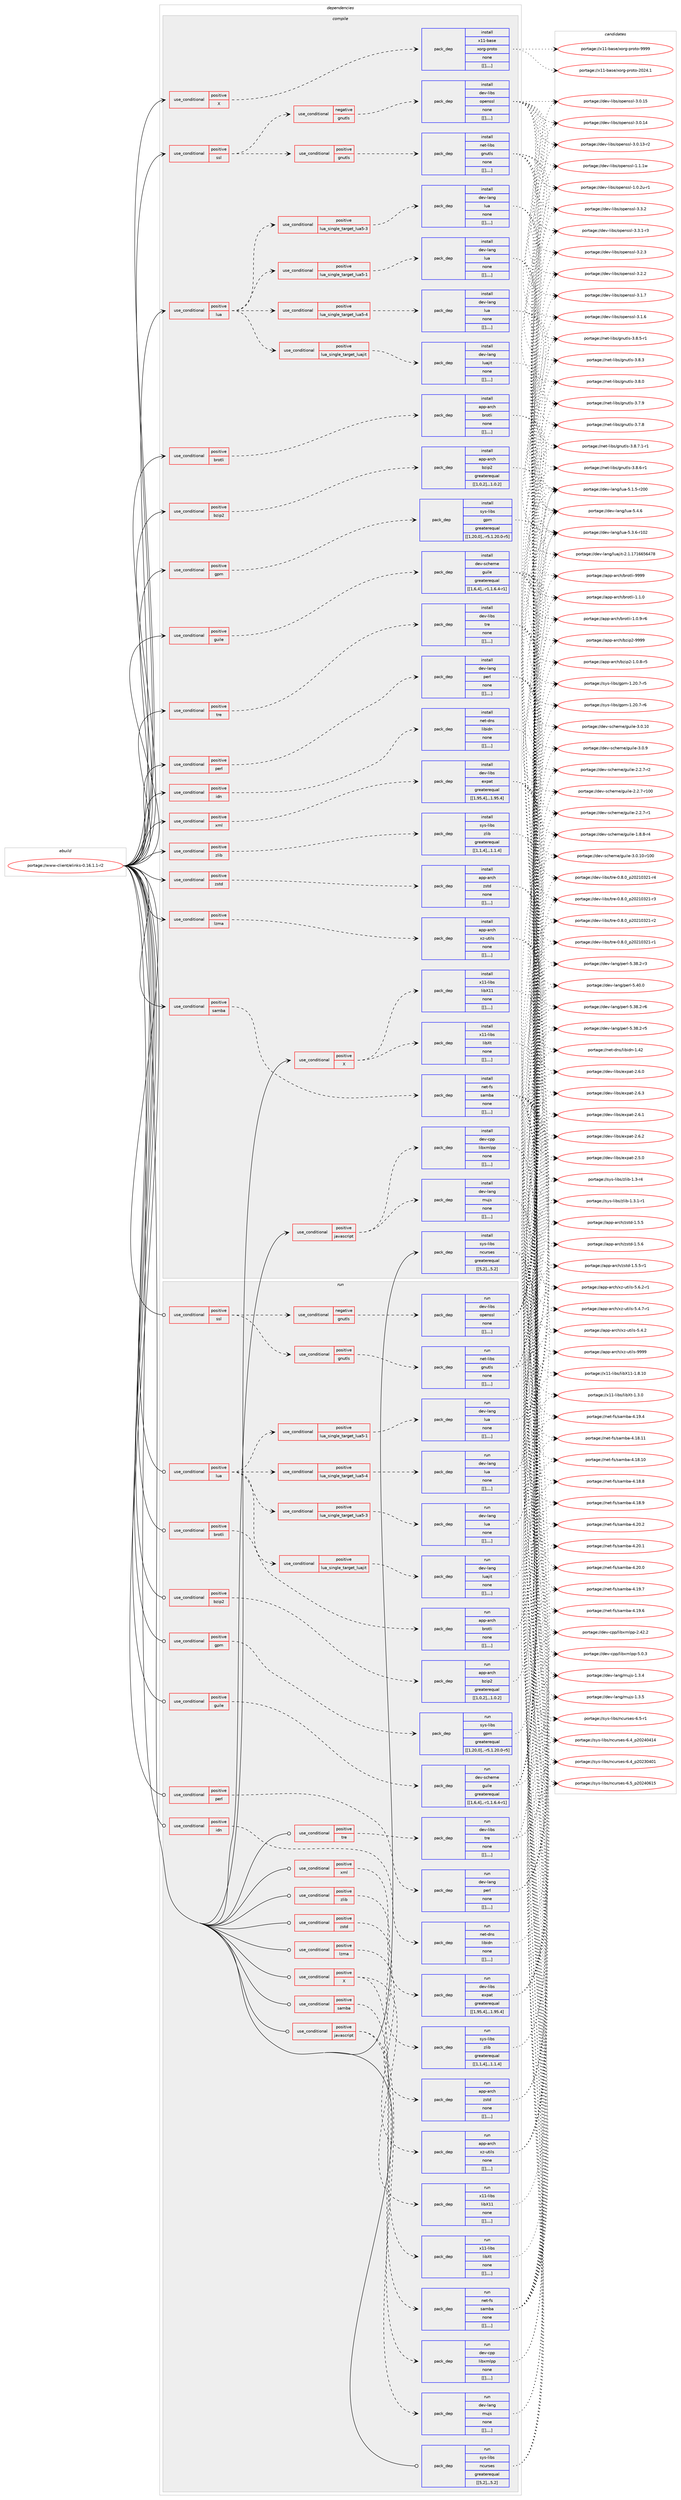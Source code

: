 digraph prolog {

# *************
# Graph options
# *************

newrank=true;
concentrate=true;
compound=true;
graph [rankdir=LR,fontname=Helvetica,fontsize=10,ranksep=1.5];#, ranksep=2.5, nodesep=0.2];
edge  [arrowhead=vee];
node  [fontname=Helvetica,fontsize=10];

# **********
# The ebuild
# **********

subgraph cluster_leftcol {
color=gray;
label=<<i>ebuild</i>>;
id [label="portage://www-client/elinks-0.16.1.1-r2", color=red, width=4, href="../www-client/elinks-0.16.1.1-r2.svg"];
}

# ****************
# The dependencies
# ****************

subgraph cluster_midcol {
color=gray;
label=<<i>dependencies</i>>;
subgraph cluster_compile {
fillcolor="#eeeeee";
style=filled;
label=<<i>compile</i>>;
subgraph cond10532 {
dependency29070 [label=<<TABLE BORDER="0" CELLBORDER="1" CELLSPACING="0" CELLPADDING="4"><TR><TD ROWSPAN="3" CELLPADDING="10">use_conditional</TD></TR><TR><TD>positive</TD></TR><TR><TD>X</TD></TR></TABLE>>, shape=none, color=red];
subgraph pack18317 {
dependency29071 [label=<<TABLE BORDER="0" CELLBORDER="1" CELLSPACING="0" CELLPADDING="4" WIDTH="220"><TR><TD ROWSPAN="6" CELLPADDING="30">pack_dep</TD></TR><TR><TD WIDTH="110">install</TD></TR><TR><TD>x11-base</TD></TR><TR><TD>xorg-proto</TD></TR><TR><TD>none</TD></TR><TR><TD>[[],,,,]</TD></TR></TABLE>>, shape=none, color=blue];
}
dependency29070:e -> dependency29071:w [weight=20,style="dashed",arrowhead="vee"];
}
id:e -> dependency29070:w [weight=20,style="solid",arrowhead="vee"];
subgraph cond10533 {
dependency29072 [label=<<TABLE BORDER="0" CELLBORDER="1" CELLSPACING="0" CELLPADDING="4"><TR><TD ROWSPAN="3" CELLPADDING="10">use_conditional</TD></TR><TR><TD>positive</TD></TR><TR><TD>X</TD></TR></TABLE>>, shape=none, color=red];
subgraph pack18318 {
dependency29073 [label=<<TABLE BORDER="0" CELLBORDER="1" CELLSPACING="0" CELLPADDING="4" WIDTH="220"><TR><TD ROWSPAN="6" CELLPADDING="30">pack_dep</TD></TR><TR><TD WIDTH="110">install</TD></TR><TR><TD>x11-libs</TD></TR><TR><TD>libX11</TD></TR><TR><TD>none</TD></TR><TR><TD>[[],,,,]</TD></TR></TABLE>>, shape=none, color=blue];
}
dependency29072:e -> dependency29073:w [weight=20,style="dashed",arrowhead="vee"];
subgraph pack18319 {
dependency29074 [label=<<TABLE BORDER="0" CELLBORDER="1" CELLSPACING="0" CELLPADDING="4" WIDTH="220"><TR><TD ROWSPAN="6" CELLPADDING="30">pack_dep</TD></TR><TR><TD WIDTH="110">install</TD></TR><TR><TD>x11-libs</TD></TR><TR><TD>libXt</TD></TR><TR><TD>none</TD></TR><TR><TD>[[],,,,]</TD></TR></TABLE>>, shape=none, color=blue];
}
dependency29072:e -> dependency29074:w [weight=20,style="dashed",arrowhead="vee"];
}
id:e -> dependency29072:w [weight=20,style="solid",arrowhead="vee"];
subgraph cond10534 {
dependency29075 [label=<<TABLE BORDER="0" CELLBORDER="1" CELLSPACING="0" CELLPADDING="4"><TR><TD ROWSPAN="3" CELLPADDING="10">use_conditional</TD></TR><TR><TD>positive</TD></TR><TR><TD>brotli</TD></TR></TABLE>>, shape=none, color=red];
subgraph pack18320 {
dependency29076 [label=<<TABLE BORDER="0" CELLBORDER="1" CELLSPACING="0" CELLPADDING="4" WIDTH="220"><TR><TD ROWSPAN="6" CELLPADDING="30">pack_dep</TD></TR><TR><TD WIDTH="110">install</TD></TR><TR><TD>app-arch</TD></TR><TR><TD>brotli</TD></TR><TR><TD>none</TD></TR><TR><TD>[[],,,,]</TD></TR></TABLE>>, shape=none, color=blue];
}
dependency29075:e -> dependency29076:w [weight=20,style="dashed",arrowhead="vee"];
}
id:e -> dependency29075:w [weight=20,style="solid",arrowhead="vee"];
subgraph cond10535 {
dependency29077 [label=<<TABLE BORDER="0" CELLBORDER="1" CELLSPACING="0" CELLPADDING="4"><TR><TD ROWSPAN="3" CELLPADDING="10">use_conditional</TD></TR><TR><TD>positive</TD></TR><TR><TD>bzip2</TD></TR></TABLE>>, shape=none, color=red];
subgraph pack18321 {
dependency29078 [label=<<TABLE BORDER="0" CELLBORDER="1" CELLSPACING="0" CELLPADDING="4" WIDTH="220"><TR><TD ROWSPAN="6" CELLPADDING="30">pack_dep</TD></TR><TR><TD WIDTH="110">install</TD></TR><TR><TD>app-arch</TD></TR><TR><TD>bzip2</TD></TR><TR><TD>greaterequal</TD></TR><TR><TD>[[1,0,2],,,1.0.2]</TD></TR></TABLE>>, shape=none, color=blue];
}
dependency29077:e -> dependency29078:w [weight=20,style="dashed",arrowhead="vee"];
}
id:e -> dependency29077:w [weight=20,style="solid",arrowhead="vee"];
subgraph cond10536 {
dependency29079 [label=<<TABLE BORDER="0" CELLBORDER="1" CELLSPACING="0" CELLPADDING="4"><TR><TD ROWSPAN="3" CELLPADDING="10">use_conditional</TD></TR><TR><TD>positive</TD></TR><TR><TD>gpm</TD></TR></TABLE>>, shape=none, color=red];
subgraph pack18322 {
dependency29080 [label=<<TABLE BORDER="0" CELLBORDER="1" CELLSPACING="0" CELLPADDING="4" WIDTH="220"><TR><TD ROWSPAN="6" CELLPADDING="30">pack_dep</TD></TR><TR><TD WIDTH="110">install</TD></TR><TR><TD>sys-libs</TD></TR><TR><TD>gpm</TD></TR><TR><TD>greaterequal</TD></TR><TR><TD>[[1,20,0],,-r5,1.20.0-r5]</TD></TR></TABLE>>, shape=none, color=blue];
}
dependency29079:e -> dependency29080:w [weight=20,style="dashed",arrowhead="vee"];
}
id:e -> dependency29079:w [weight=20,style="solid",arrowhead="vee"];
subgraph cond10537 {
dependency29081 [label=<<TABLE BORDER="0" CELLBORDER="1" CELLSPACING="0" CELLPADDING="4"><TR><TD ROWSPAN="3" CELLPADDING="10">use_conditional</TD></TR><TR><TD>positive</TD></TR><TR><TD>guile</TD></TR></TABLE>>, shape=none, color=red];
subgraph pack18323 {
dependency29082 [label=<<TABLE BORDER="0" CELLBORDER="1" CELLSPACING="0" CELLPADDING="4" WIDTH="220"><TR><TD ROWSPAN="6" CELLPADDING="30">pack_dep</TD></TR><TR><TD WIDTH="110">install</TD></TR><TR><TD>dev-scheme</TD></TR><TR><TD>guile</TD></TR><TR><TD>greaterequal</TD></TR><TR><TD>[[1,6,4],,-r1,1.6.4-r1]</TD></TR></TABLE>>, shape=none, color=blue];
}
dependency29081:e -> dependency29082:w [weight=20,style="dashed",arrowhead="vee"];
}
id:e -> dependency29081:w [weight=20,style="solid",arrowhead="vee"];
subgraph cond10538 {
dependency29083 [label=<<TABLE BORDER="0" CELLBORDER="1" CELLSPACING="0" CELLPADDING="4"><TR><TD ROWSPAN="3" CELLPADDING="10">use_conditional</TD></TR><TR><TD>positive</TD></TR><TR><TD>idn</TD></TR></TABLE>>, shape=none, color=red];
subgraph pack18324 {
dependency29084 [label=<<TABLE BORDER="0" CELLBORDER="1" CELLSPACING="0" CELLPADDING="4" WIDTH="220"><TR><TD ROWSPAN="6" CELLPADDING="30">pack_dep</TD></TR><TR><TD WIDTH="110">install</TD></TR><TR><TD>net-dns</TD></TR><TR><TD>libidn</TD></TR><TR><TD>none</TD></TR><TR><TD>[[],,,,]</TD></TR></TABLE>>, shape=none, color=blue];
}
dependency29083:e -> dependency29084:w [weight=20,style="dashed",arrowhead="vee"];
}
id:e -> dependency29083:w [weight=20,style="solid",arrowhead="vee"];
subgraph cond10539 {
dependency29085 [label=<<TABLE BORDER="0" CELLBORDER="1" CELLSPACING="0" CELLPADDING="4"><TR><TD ROWSPAN="3" CELLPADDING="10">use_conditional</TD></TR><TR><TD>positive</TD></TR><TR><TD>javascript</TD></TR></TABLE>>, shape=none, color=red];
subgraph pack18325 {
dependency29086 [label=<<TABLE BORDER="0" CELLBORDER="1" CELLSPACING="0" CELLPADDING="4" WIDTH="220"><TR><TD ROWSPAN="6" CELLPADDING="30">pack_dep</TD></TR><TR><TD WIDTH="110">install</TD></TR><TR><TD>dev-cpp</TD></TR><TR><TD>libxmlpp</TD></TR><TR><TD>none</TD></TR><TR><TD>[[],,,,]</TD></TR></TABLE>>, shape=none, color=blue];
}
dependency29085:e -> dependency29086:w [weight=20,style="dashed",arrowhead="vee"];
subgraph pack18326 {
dependency29087 [label=<<TABLE BORDER="0" CELLBORDER="1" CELLSPACING="0" CELLPADDING="4" WIDTH="220"><TR><TD ROWSPAN="6" CELLPADDING="30">pack_dep</TD></TR><TR><TD WIDTH="110">install</TD></TR><TR><TD>dev-lang</TD></TR><TR><TD>mujs</TD></TR><TR><TD>none</TD></TR><TR><TD>[[],,,,]</TD></TR></TABLE>>, shape=none, color=blue];
}
dependency29085:e -> dependency29087:w [weight=20,style="dashed",arrowhead="vee"];
}
id:e -> dependency29085:w [weight=20,style="solid",arrowhead="vee"];
subgraph cond10540 {
dependency29088 [label=<<TABLE BORDER="0" CELLBORDER="1" CELLSPACING="0" CELLPADDING="4"><TR><TD ROWSPAN="3" CELLPADDING="10">use_conditional</TD></TR><TR><TD>positive</TD></TR><TR><TD>lua</TD></TR></TABLE>>, shape=none, color=red];
subgraph cond10541 {
dependency29089 [label=<<TABLE BORDER="0" CELLBORDER="1" CELLSPACING="0" CELLPADDING="4"><TR><TD ROWSPAN="3" CELLPADDING="10">use_conditional</TD></TR><TR><TD>positive</TD></TR><TR><TD>lua_single_target_luajit</TD></TR></TABLE>>, shape=none, color=red];
subgraph pack18327 {
dependency29090 [label=<<TABLE BORDER="0" CELLBORDER="1" CELLSPACING="0" CELLPADDING="4" WIDTH="220"><TR><TD ROWSPAN="6" CELLPADDING="30">pack_dep</TD></TR><TR><TD WIDTH="110">install</TD></TR><TR><TD>dev-lang</TD></TR><TR><TD>luajit</TD></TR><TR><TD>none</TD></TR><TR><TD>[[],,,,]</TD></TR></TABLE>>, shape=none, color=blue];
}
dependency29089:e -> dependency29090:w [weight=20,style="dashed",arrowhead="vee"];
}
dependency29088:e -> dependency29089:w [weight=20,style="dashed",arrowhead="vee"];
subgraph cond10542 {
dependency29091 [label=<<TABLE BORDER="0" CELLBORDER="1" CELLSPACING="0" CELLPADDING="4"><TR><TD ROWSPAN="3" CELLPADDING="10">use_conditional</TD></TR><TR><TD>positive</TD></TR><TR><TD>lua_single_target_lua5-1</TD></TR></TABLE>>, shape=none, color=red];
subgraph pack18328 {
dependency29092 [label=<<TABLE BORDER="0" CELLBORDER="1" CELLSPACING="0" CELLPADDING="4" WIDTH="220"><TR><TD ROWSPAN="6" CELLPADDING="30">pack_dep</TD></TR><TR><TD WIDTH="110">install</TD></TR><TR><TD>dev-lang</TD></TR><TR><TD>lua</TD></TR><TR><TD>none</TD></TR><TR><TD>[[],,,,]</TD></TR></TABLE>>, shape=none, color=blue];
}
dependency29091:e -> dependency29092:w [weight=20,style="dashed",arrowhead="vee"];
}
dependency29088:e -> dependency29091:w [weight=20,style="dashed",arrowhead="vee"];
subgraph cond10543 {
dependency29093 [label=<<TABLE BORDER="0" CELLBORDER="1" CELLSPACING="0" CELLPADDING="4"><TR><TD ROWSPAN="3" CELLPADDING="10">use_conditional</TD></TR><TR><TD>positive</TD></TR><TR><TD>lua_single_target_lua5-3</TD></TR></TABLE>>, shape=none, color=red];
subgraph pack18329 {
dependency29094 [label=<<TABLE BORDER="0" CELLBORDER="1" CELLSPACING="0" CELLPADDING="4" WIDTH="220"><TR><TD ROWSPAN="6" CELLPADDING="30">pack_dep</TD></TR><TR><TD WIDTH="110">install</TD></TR><TR><TD>dev-lang</TD></TR><TR><TD>lua</TD></TR><TR><TD>none</TD></TR><TR><TD>[[],,,,]</TD></TR></TABLE>>, shape=none, color=blue];
}
dependency29093:e -> dependency29094:w [weight=20,style="dashed",arrowhead="vee"];
}
dependency29088:e -> dependency29093:w [weight=20,style="dashed",arrowhead="vee"];
subgraph cond10544 {
dependency29095 [label=<<TABLE BORDER="0" CELLBORDER="1" CELLSPACING="0" CELLPADDING="4"><TR><TD ROWSPAN="3" CELLPADDING="10">use_conditional</TD></TR><TR><TD>positive</TD></TR><TR><TD>lua_single_target_lua5-4</TD></TR></TABLE>>, shape=none, color=red];
subgraph pack18330 {
dependency29096 [label=<<TABLE BORDER="0" CELLBORDER="1" CELLSPACING="0" CELLPADDING="4" WIDTH="220"><TR><TD ROWSPAN="6" CELLPADDING="30">pack_dep</TD></TR><TR><TD WIDTH="110">install</TD></TR><TR><TD>dev-lang</TD></TR><TR><TD>lua</TD></TR><TR><TD>none</TD></TR><TR><TD>[[],,,,]</TD></TR></TABLE>>, shape=none, color=blue];
}
dependency29095:e -> dependency29096:w [weight=20,style="dashed",arrowhead="vee"];
}
dependency29088:e -> dependency29095:w [weight=20,style="dashed",arrowhead="vee"];
}
id:e -> dependency29088:w [weight=20,style="solid",arrowhead="vee"];
subgraph cond10545 {
dependency29097 [label=<<TABLE BORDER="0" CELLBORDER="1" CELLSPACING="0" CELLPADDING="4"><TR><TD ROWSPAN="3" CELLPADDING="10">use_conditional</TD></TR><TR><TD>positive</TD></TR><TR><TD>lzma</TD></TR></TABLE>>, shape=none, color=red];
subgraph pack18331 {
dependency29098 [label=<<TABLE BORDER="0" CELLBORDER="1" CELLSPACING="0" CELLPADDING="4" WIDTH="220"><TR><TD ROWSPAN="6" CELLPADDING="30">pack_dep</TD></TR><TR><TD WIDTH="110">install</TD></TR><TR><TD>app-arch</TD></TR><TR><TD>xz-utils</TD></TR><TR><TD>none</TD></TR><TR><TD>[[],,,,]</TD></TR></TABLE>>, shape=none, color=blue];
}
dependency29097:e -> dependency29098:w [weight=20,style="dashed",arrowhead="vee"];
}
id:e -> dependency29097:w [weight=20,style="solid",arrowhead="vee"];
subgraph cond10546 {
dependency29099 [label=<<TABLE BORDER="0" CELLBORDER="1" CELLSPACING="0" CELLPADDING="4"><TR><TD ROWSPAN="3" CELLPADDING="10">use_conditional</TD></TR><TR><TD>positive</TD></TR><TR><TD>perl</TD></TR></TABLE>>, shape=none, color=red];
subgraph pack18332 {
dependency29100 [label=<<TABLE BORDER="0" CELLBORDER="1" CELLSPACING="0" CELLPADDING="4" WIDTH="220"><TR><TD ROWSPAN="6" CELLPADDING="30">pack_dep</TD></TR><TR><TD WIDTH="110">install</TD></TR><TR><TD>dev-lang</TD></TR><TR><TD>perl</TD></TR><TR><TD>none</TD></TR><TR><TD>[[],,,,]</TD></TR></TABLE>>, shape=none, color=blue];
}
dependency29099:e -> dependency29100:w [weight=20,style="dashed",arrowhead="vee"];
}
id:e -> dependency29099:w [weight=20,style="solid",arrowhead="vee"];
subgraph cond10547 {
dependency29101 [label=<<TABLE BORDER="0" CELLBORDER="1" CELLSPACING="0" CELLPADDING="4"><TR><TD ROWSPAN="3" CELLPADDING="10">use_conditional</TD></TR><TR><TD>positive</TD></TR><TR><TD>samba</TD></TR></TABLE>>, shape=none, color=red];
subgraph pack18333 {
dependency29102 [label=<<TABLE BORDER="0" CELLBORDER="1" CELLSPACING="0" CELLPADDING="4" WIDTH="220"><TR><TD ROWSPAN="6" CELLPADDING="30">pack_dep</TD></TR><TR><TD WIDTH="110">install</TD></TR><TR><TD>net-fs</TD></TR><TR><TD>samba</TD></TR><TR><TD>none</TD></TR><TR><TD>[[],,,,]</TD></TR></TABLE>>, shape=none, color=blue];
}
dependency29101:e -> dependency29102:w [weight=20,style="dashed",arrowhead="vee"];
}
id:e -> dependency29101:w [weight=20,style="solid",arrowhead="vee"];
subgraph cond10548 {
dependency29103 [label=<<TABLE BORDER="0" CELLBORDER="1" CELLSPACING="0" CELLPADDING="4"><TR><TD ROWSPAN="3" CELLPADDING="10">use_conditional</TD></TR><TR><TD>positive</TD></TR><TR><TD>ssl</TD></TR></TABLE>>, shape=none, color=red];
subgraph cond10549 {
dependency29104 [label=<<TABLE BORDER="0" CELLBORDER="1" CELLSPACING="0" CELLPADDING="4"><TR><TD ROWSPAN="3" CELLPADDING="10">use_conditional</TD></TR><TR><TD>negative</TD></TR><TR><TD>gnutls</TD></TR></TABLE>>, shape=none, color=red];
subgraph pack18334 {
dependency29105 [label=<<TABLE BORDER="0" CELLBORDER="1" CELLSPACING="0" CELLPADDING="4" WIDTH="220"><TR><TD ROWSPAN="6" CELLPADDING="30">pack_dep</TD></TR><TR><TD WIDTH="110">install</TD></TR><TR><TD>dev-libs</TD></TR><TR><TD>openssl</TD></TR><TR><TD>none</TD></TR><TR><TD>[[],,,,]</TD></TR></TABLE>>, shape=none, color=blue];
}
dependency29104:e -> dependency29105:w [weight=20,style="dashed",arrowhead="vee"];
}
dependency29103:e -> dependency29104:w [weight=20,style="dashed",arrowhead="vee"];
subgraph cond10550 {
dependency29106 [label=<<TABLE BORDER="0" CELLBORDER="1" CELLSPACING="0" CELLPADDING="4"><TR><TD ROWSPAN="3" CELLPADDING="10">use_conditional</TD></TR><TR><TD>positive</TD></TR><TR><TD>gnutls</TD></TR></TABLE>>, shape=none, color=red];
subgraph pack18335 {
dependency29107 [label=<<TABLE BORDER="0" CELLBORDER="1" CELLSPACING="0" CELLPADDING="4" WIDTH="220"><TR><TD ROWSPAN="6" CELLPADDING="30">pack_dep</TD></TR><TR><TD WIDTH="110">install</TD></TR><TR><TD>net-libs</TD></TR><TR><TD>gnutls</TD></TR><TR><TD>none</TD></TR><TR><TD>[[],,,,]</TD></TR></TABLE>>, shape=none, color=blue];
}
dependency29106:e -> dependency29107:w [weight=20,style="dashed",arrowhead="vee"];
}
dependency29103:e -> dependency29106:w [weight=20,style="dashed",arrowhead="vee"];
}
id:e -> dependency29103:w [weight=20,style="solid",arrowhead="vee"];
subgraph cond10551 {
dependency29108 [label=<<TABLE BORDER="0" CELLBORDER="1" CELLSPACING="0" CELLPADDING="4"><TR><TD ROWSPAN="3" CELLPADDING="10">use_conditional</TD></TR><TR><TD>positive</TD></TR><TR><TD>tre</TD></TR></TABLE>>, shape=none, color=red];
subgraph pack18336 {
dependency29109 [label=<<TABLE BORDER="0" CELLBORDER="1" CELLSPACING="0" CELLPADDING="4" WIDTH="220"><TR><TD ROWSPAN="6" CELLPADDING="30">pack_dep</TD></TR><TR><TD WIDTH="110">install</TD></TR><TR><TD>dev-libs</TD></TR><TR><TD>tre</TD></TR><TR><TD>none</TD></TR><TR><TD>[[],,,,]</TD></TR></TABLE>>, shape=none, color=blue];
}
dependency29108:e -> dependency29109:w [weight=20,style="dashed",arrowhead="vee"];
}
id:e -> dependency29108:w [weight=20,style="solid",arrowhead="vee"];
subgraph cond10552 {
dependency29110 [label=<<TABLE BORDER="0" CELLBORDER="1" CELLSPACING="0" CELLPADDING="4"><TR><TD ROWSPAN="3" CELLPADDING="10">use_conditional</TD></TR><TR><TD>positive</TD></TR><TR><TD>xml</TD></TR></TABLE>>, shape=none, color=red];
subgraph pack18337 {
dependency29111 [label=<<TABLE BORDER="0" CELLBORDER="1" CELLSPACING="0" CELLPADDING="4" WIDTH="220"><TR><TD ROWSPAN="6" CELLPADDING="30">pack_dep</TD></TR><TR><TD WIDTH="110">install</TD></TR><TR><TD>dev-libs</TD></TR><TR><TD>expat</TD></TR><TR><TD>greaterequal</TD></TR><TR><TD>[[1,95,4],,,1.95.4]</TD></TR></TABLE>>, shape=none, color=blue];
}
dependency29110:e -> dependency29111:w [weight=20,style="dashed",arrowhead="vee"];
}
id:e -> dependency29110:w [weight=20,style="solid",arrowhead="vee"];
subgraph cond10553 {
dependency29112 [label=<<TABLE BORDER="0" CELLBORDER="1" CELLSPACING="0" CELLPADDING="4"><TR><TD ROWSPAN="3" CELLPADDING="10">use_conditional</TD></TR><TR><TD>positive</TD></TR><TR><TD>zlib</TD></TR></TABLE>>, shape=none, color=red];
subgraph pack18338 {
dependency29113 [label=<<TABLE BORDER="0" CELLBORDER="1" CELLSPACING="0" CELLPADDING="4" WIDTH="220"><TR><TD ROWSPAN="6" CELLPADDING="30">pack_dep</TD></TR><TR><TD WIDTH="110">install</TD></TR><TR><TD>sys-libs</TD></TR><TR><TD>zlib</TD></TR><TR><TD>greaterequal</TD></TR><TR><TD>[[1,1,4],,,1.1.4]</TD></TR></TABLE>>, shape=none, color=blue];
}
dependency29112:e -> dependency29113:w [weight=20,style="dashed",arrowhead="vee"];
}
id:e -> dependency29112:w [weight=20,style="solid",arrowhead="vee"];
subgraph cond10554 {
dependency29114 [label=<<TABLE BORDER="0" CELLBORDER="1" CELLSPACING="0" CELLPADDING="4"><TR><TD ROWSPAN="3" CELLPADDING="10">use_conditional</TD></TR><TR><TD>positive</TD></TR><TR><TD>zstd</TD></TR></TABLE>>, shape=none, color=red];
subgraph pack18339 {
dependency29115 [label=<<TABLE BORDER="0" CELLBORDER="1" CELLSPACING="0" CELLPADDING="4" WIDTH="220"><TR><TD ROWSPAN="6" CELLPADDING="30">pack_dep</TD></TR><TR><TD WIDTH="110">install</TD></TR><TR><TD>app-arch</TD></TR><TR><TD>zstd</TD></TR><TR><TD>none</TD></TR><TR><TD>[[],,,,]</TD></TR></TABLE>>, shape=none, color=blue];
}
dependency29114:e -> dependency29115:w [weight=20,style="dashed",arrowhead="vee"];
}
id:e -> dependency29114:w [weight=20,style="solid",arrowhead="vee"];
subgraph pack18340 {
dependency29116 [label=<<TABLE BORDER="0" CELLBORDER="1" CELLSPACING="0" CELLPADDING="4" WIDTH="220"><TR><TD ROWSPAN="6" CELLPADDING="30">pack_dep</TD></TR><TR><TD WIDTH="110">install</TD></TR><TR><TD>sys-libs</TD></TR><TR><TD>ncurses</TD></TR><TR><TD>greaterequal</TD></TR><TR><TD>[[5,2],,,5.2]</TD></TR></TABLE>>, shape=none, color=blue];
}
id:e -> dependency29116:w [weight=20,style="solid",arrowhead="vee"];
}
subgraph cluster_compileandrun {
fillcolor="#eeeeee";
style=filled;
label=<<i>compile and run</i>>;
}
subgraph cluster_run {
fillcolor="#eeeeee";
style=filled;
label=<<i>run</i>>;
subgraph cond10555 {
dependency29117 [label=<<TABLE BORDER="0" CELLBORDER="1" CELLSPACING="0" CELLPADDING="4"><TR><TD ROWSPAN="3" CELLPADDING="10">use_conditional</TD></TR><TR><TD>positive</TD></TR><TR><TD>X</TD></TR></TABLE>>, shape=none, color=red];
subgraph pack18341 {
dependency29118 [label=<<TABLE BORDER="0" CELLBORDER="1" CELLSPACING="0" CELLPADDING="4" WIDTH="220"><TR><TD ROWSPAN="6" CELLPADDING="30">pack_dep</TD></TR><TR><TD WIDTH="110">run</TD></TR><TR><TD>x11-libs</TD></TR><TR><TD>libX11</TD></TR><TR><TD>none</TD></TR><TR><TD>[[],,,,]</TD></TR></TABLE>>, shape=none, color=blue];
}
dependency29117:e -> dependency29118:w [weight=20,style="dashed",arrowhead="vee"];
subgraph pack18342 {
dependency29119 [label=<<TABLE BORDER="0" CELLBORDER="1" CELLSPACING="0" CELLPADDING="4" WIDTH="220"><TR><TD ROWSPAN="6" CELLPADDING="30">pack_dep</TD></TR><TR><TD WIDTH="110">run</TD></TR><TR><TD>x11-libs</TD></TR><TR><TD>libXt</TD></TR><TR><TD>none</TD></TR><TR><TD>[[],,,,]</TD></TR></TABLE>>, shape=none, color=blue];
}
dependency29117:e -> dependency29119:w [weight=20,style="dashed",arrowhead="vee"];
}
id:e -> dependency29117:w [weight=20,style="solid",arrowhead="odot"];
subgraph cond10556 {
dependency29120 [label=<<TABLE BORDER="0" CELLBORDER="1" CELLSPACING="0" CELLPADDING="4"><TR><TD ROWSPAN="3" CELLPADDING="10">use_conditional</TD></TR><TR><TD>positive</TD></TR><TR><TD>brotli</TD></TR></TABLE>>, shape=none, color=red];
subgraph pack18343 {
dependency29121 [label=<<TABLE BORDER="0" CELLBORDER="1" CELLSPACING="0" CELLPADDING="4" WIDTH="220"><TR><TD ROWSPAN="6" CELLPADDING="30">pack_dep</TD></TR><TR><TD WIDTH="110">run</TD></TR><TR><TD>app-arch</TD></TR><TR><TD>brotli</TD></TR><TR><TD>none</TD></TR><TR><TD>[[],,,,]</TD></TR></TABLE>>, shape=none, color=blue];
}
dependency29120:e -> dependency29121:w [weight=20,style="dashed",arrowhead="vee"];
}
id:e -> dependency29120:w [weight=20,style="solid",arrowhead="odot"];
subgraph cond10557 {
dependency29122 [label=<<TABLE BORDER="0" CELLBORDER="1" CELLSPACING="0" CELLPADDING="4"><TR><TD ROWSPAN="3" CELLPADDING="10">use_conditional</TD></TR><TR><TD>positive</TD></TR><TR><TD>bzip2</TD></TR></TABLE>>, shape=none, color=red];
subgraph pack18344 {
dependency29123 [label=<<TABLE BORDER="0" CELLBORDER="1" CELLSPACING="0" CELLPADDING="4" WIDTH="220"><TR><TD ROWSPAN="6" CELLPADDING="30">pack_dep</TD></TR><TR><TD WIDTH="110">run</TD></TR><TR><TD>app-arch</TD></TR><TR><TD>bzip2</TD></TR><TR><TD>greaterequal</TD></TR><TR><TD>[[1,0,2],,,1.0.2]</TD></TR></TABLE>>, shape=none, color=blue];
}
dependency29122:e -> dependency29123:w [weight=20,style="dashed",arrowhead="vee"];
}
id:e -> dependency29122:w [weight=20,style="solid",arrowhead="odot"];
subgraph cond10558 {
dependency29124 [label=<<TABLE BORDER="0" CELLBORDER="1" CELLSPACING="0" CELLPADDING="4"><TR><TD ROWSPAN="3" CELLPADDING="10">use_conditional</TD></TR><TR><TD>positive</TD></TR><TR><TD>gpm</TD></TR></TABLE>>, shape=none, color=red];
subgraph pack18345 {
dependency29125 [label=<<TABLE BORDER="0" CELLBORDER="1" CELLSPACING="0" CELLPADDING="4" WIDTH="220"><TR><TD ROWSPAN="6" CELLPADDING="30">pack_dep</TD></TR><TR><TD WIDTH="110">run</TD></TR><TR><TD>sys-libs</TD></TR><TR><TD>gpm</TD></TR><TR><TD>greaterequal</TD></TR><TR><TD>[[1,20,0],,-r5,1.20.0-r5]</TD></TR></TABLE>>, shape=none, color=blue];
}
dependency29124:e -> dependency29125:w [weight=20,style="dashed",arrowhead="vee"];
}
id:e -> dependency29124:w [weight=20,style="solid",arrowhead="odot"];
subgraph cond10559 {
dependency29126 [label=<<TABLE BORDER="0" CELLBORDER="1" CELLSPACING="0" CELLPADDING="4"><TR><TD ROWSPAN="3" CELLPADDING="10">use_conditional</TD></TR><TR><TD>positive</TD></TR><TR><TD>guile</TD></TR></TABLE>>, shape=none, color=red];
subgraph pack18346 {
dependency29127 [label=<<TABLE BORDER="0" CELLBORDER="1" CELLSPACING="0" CELLPADDING="4" WIDTH="220"><TR><TD ROWSPAN="6" CELLPADDING="30">pack_dep</TD></TR><TR><TD WIDTH="110">run</TD></TR><TR><TD>dev-scheme</TD></TR><TR><TD>guile</TD></TR><TR><TD>greaterequal</TD></TR><TR><TD>[[1,6,4],,-r1,1.6.4-r1]</TD></TR></TABLE>>, shape=none, color=blue];
}
dependency29126:e -> dependency29127:w [weight=20,style="dashed",arrowhead="vee"];
}
id:e -> dependency29126:w [weight=20,style="solid",arrowhead="odot"];
subgraph cond10560 {
dependency29128 [label=<<TABLE BORDER="0" CELLBORDER="1" CELLSPACING="0" CELLPADDING="4"><TR><TD ROWSPAN="3" CELLPADDING="10">use_conditional</TD></TR><TR><TD>positive</TD></TR><TR><TD>idn</TD></TR></TABLE>>, shape=none, color=red];
subgraph pack18347 {
dependency29129 [label=<<TABLE BORDER="0" CELLBORDER="1" CELLSPACING="0" CELLPADDING="4" WIDTH="220"><TR><TD ROWSPAN="6" CELLPADDING="30">pack_dep</TD></TR><TR><TD WIDTH="110">run</TD></TR><TR><TD>net-dns</TD></TR><TR><TD>libidn</TD></TR><TR><TD>none</TD></TR><TR><TD>[[],,,,]</TD></TR></TABLE>>, shape=none, color=blue];
}
dependency29128:e -> dependency29129:w [weight=20,style="dashed",arrowhead="vee"];
}
id:e -> dependency29128:w [weight=20,style="solid",arrowhead="odot"];
subgraph cond10561 {
dependency29130 [label=<<TABLE BORDER="0" CELLBORDER="1" CELLSPACING="0" CELLPADDING="4"><TR><TD ROWSPAN="3" CELLPADDING="10">use_conditional</TD></TR><TR><TD>positive</TD></TR><TR><TD>javascript</TD></TR></TABLE>>, shape=none, color=red];
subgraph pack18348 {
dependency29131 [label=<<TABLE BORDER="0" CELLBORDER="1" CELLSPACING="0" CELLPADDING="4" WIDTH="220"><TR><TD ROWSPAN="6" CELLPADDING="30">pack_dep</TD></TR><TR><TD WIDTH="110">run</TD></TR><TR><TD>dev-cpp</TD></TR><TR><TD>libxmlpp</TD></TR><TR><TD>none</TD></TR><TR><TD>[[],,,,]</TD></TR></TABLE>>, shape=none, color=blue];
}
dependency29130:e -> dependency29131:w [weight=20,style="dashed",arrowhead="vee"];
subgraph pack18349 {
dependency29132 [label=<<TABLE BORDER="0" CELLBORDER="1" CELLSPACING="0" CELLPADDING="4" WIDTH="220"><TR><TD ROWSPAN="6" CELLPADDING="30">pack_dep</TD></TR><TR><TD WIDTH="110">run</TD></TR><TR><TD>dev-lang</TD></TR><TR><TD>mujs</TD></TR><TR><TD>none</TD></TR><TR><TD>[[],,,,]</TD></TR></TABLE>>, shape=none, color=blue];
}
dependency29130:e -> dependency29132:w [weight=20,style="dashed",arrowhead="vee"];
}
id:e -> dependency29130:w [weight=20,style="solid",arrowhead="odot"];
subgraph cond10562 {
dependency29133 [label=<<TABLE BORDER="0" CELLBORDER="1" CELLSPACING="0" CELLPADDING="4"><TR><TD ROWSPAN="3" CELLPADDING="10">use_conditional</TD></TR><TR><TD>positive</TD></TR><TR><TD>lua</TD></TR></TABLE>>, shape=none, color=red];
subgraph cond10563 {
dependency29134 [label=<<TABLE BORDER="0" CELLBORDER="1" CELLSPACING="0" CELLPADDING="4"><TR><TD ROWSPAN="3" CELLPADDING="10">use_conditional</TD></TR><TR><TD>positive</TD></TR><TR><TD>lua_single_target_luajit</TD></TR></TABLE>>, shape=none, color=red];
subgraph pack18350 {
dependency29135 [label=<<TABLE BORDER="0" CELLBORDER="1" CELLSPACING="0" CELLPADDING="4" WIDTH="220"><TR><TD ROWSPAN="6" CELLPADDING="30">pack_dep</TD></TR><TR><TD WIDTH="110">run</TD></TR><TR><TD>dev-lang</TD></TR><TR><TD>luajit</TD></TR><TR><TD>none</TD></TR><TR><TD>[[],,,,]</TD></TR></TABLE>>, shape=none, color=blue];
}
dependency29134:e -> dependency29135:w [weight=20,style="dashed",arrowhead="vee"];
}
dependency29133:e -> dependency29134:w [weight=20,style="dashed",arrowhead="vee"];
subgraph cond10564 {
dependency29136 [label=<<TABLE BORDER="0" CELLBORDER="1" CELLSPACING="0" CELLPADDING="4"><TR><TD ROWSPAN="3" CELLPADDING="10">use_conditional</TD></TR><TR><TD>positive</TD></TR><TR><TD>lua_single_target_lua5-1</TD></TR></TABLE>>, shape=none, color=red];
subgraph pack18351 {
dependency29137 [label=<<TABLE BORDER="0" CELLBORDER="1" CELLSPACING="0" CELLPADDING="4" WIDTH="220"><TR><TD ROWSPAN="6" CELLPADDING="30">pack_dep</TD></TR><TR><TD WIDTH="110">run</TD></TR><TR><TD>dev-lang</TD></TR><TR><TD>lua</TD></TR><TR><TD>none</TD></TR><TR><TD>[[],,,,]</TD></TR></TABLE>>, shape=none, color=blue];
}
dependency29136:e -> dependency29137:w [weight=20,style="dashed",arrowhead="vee"];
}
dependency29133:e -> dependency29136:w [weight=20,style="dashed",arrowhead="vee"];
subgraph cond10565 {
dependency29138 [label=<<TABLE BORDER="0" CELLBORDER="1" CELLSPACING="0" CELLPADDING="4"><TR><TD ROWSPAN="3" CELLPADDING="10">use_conditional</TD></TR><TR><TD>positive</TD></TR><TR><TD>lua_single_target_lua5-3</TD></TR></TABLE>>, shape=none, color=red];
subgraph pack18352 {
dependency29139 [label=<<TABLE BORDER="0" CELLBORDER="1" CELLSPACING="0" CELLPADDING="4" WIDTH="220"><TR><TD ROWSPAN="6" CELLPADDING="30">pack_dep</TD></TR><TR><TD WIDTH="110">run</TD></TR><TR><TD>dev-lang</TD></TR><TR><TD>lua</TD></TR><TR><TD>none</TD></TR><TR><TD>[[],,,,]</TD></TR></TABLE>>, shape=none, color=blue];
}
dependency29138:e -> dependency29139:w [weight=20,style="dashed",arrowhead="vee"];
}
dependency29133:e -> dependency29138:w [weight=20,style="dashed",arrowhead="vee"];
subgraph cond10566 {
dependency29140 [label=<<TABLE BORDER="0" CELLBORDER="1" CELLSPACING="0" CELLPADDING="4"><TR><TD ROWSPAN="3" CELLPADDING="10">use_conditional</TD></TR><TR><TD>positive</TD></TR><TR><TD>lua_single_target_lua5-4</TD></TR></TABLE>>, shape=none, color=red];
subgraph pack18353 {
dependency29141 [label=<<TABLE BORDER="0" CELLBORDER="1" CELLSPACING="0" CELLPADDING="4" WIDTH="220"><TR><TD ROWSPAN="6" CELLPADDING="30">pack_dep</TD></TR><TR><TD WIDTH="110">run</TD></TR><TR><TD>dev-lang</TD></TR><TR><TD>lua</TD></TR><TR><TD>none</TD></TR><TR><TD>[[],,,,]</TD></TR></TABLE>>, shape=none, color=blue];
}
dependency29140:e -> dependency29141:w [weight=20,style="dashed",arrowhead="vee"];
}
dependency29133:e -> dependency29140:w [weight=20,style="dashed",arrowhead="vee"];
}
id:e -> dependency29133:w [weight=20,style="solid",arrowhead="odot"];
subgraph cond10567 {
dependency29142 [label=<<TABLE BORDER="0" CELLBORDER="1" CELLSPACING="0" CELLPADDING="4"><TR><TD ROWSPAN="3" CELLPADDING="10">use_conditional</TD></TR><TR><TD>positive</TD></TR><TR><TD>lzma</TD></TR></TABLE>>, shape=none, color=red];
subgraph pack18354 {
dependency29143 [label=<<TABLE BORDER="0" CELLBORDER="1" CELLSPACING="0" CELLPADDING="4" WIDTH="220"><TR><TD ROWSPAN="6" CELLPADDING="30">pack_dep</TD></TR><TR><TD WIDTH="110">run</TD></TR><TR><TD>app-arch</TD></TR><TR><TD>xz-utils</TD></TR><TR><TD>none</TD></TR><TR><TD>[[],,,,]</TD></TR></TABLE>>, shape=none, color=blue];
}
dependency29142:e -> dependency29143:w [weight=20,style="dashed",arrowhead="vee"];
}
id:e -> dependency29142:w [weight=20,style="solid",arrowhead="odot"];
subgraph cond10568 {
dependency29144 [label=<<TABLE BORDER="0" CELLBORDER="1" CELLSPACING="0" CELLPADDING="4"><TR><TD ROWSPAN="3" CELLPADDING="10">use_conditional</TD></TR><TR><TD>positive</TD></TR><TR><TD>perl</TD></TR></TABLE>>, shape=none, color=red];
subgraph pack18355 {
dependency29145 [label=<<TABLE BORDER="0" CELLBORDER="1" CELLSPACING="0" CELLPADDING="4" WIDTH="220"><TR><TD ROWSPAN="6" CELLPADDING="30">pack_dep</TD></TR><TR><TD WIDTH="110">run</TD></TR><TR><TD>dev-lang</TD></TR><TR><TD>perl</TD></TR><TR><TD>none</TD></TR><TR><TD>[[],,,,]</TD></TR></TABLE>>, shape=none, color=blue];
}
dependency29144:e -> dependency29145:w [weight=20,style="dashed",arrowhead="vee"];
}
id:e -> dependency29144:w [weight=20,style="solid",arrowhead="odot"];
subgraph cond10569 {
dependency29146 [label=<<TABLE BORDER="0" CELLBORDER="1" CELLSPACING="0" CELLPADDING="4"><TR><TD ROWSPAN="3" CELLPADDING="10">use_conditional</TD></TR><TR><TD>positive</TD></TR><TR><TD>samba</TD></TR></TABLE>>, shape=none, color=red];
subgraph pack18356 {
dependency29147 [label=<<TABLE BORDER="0" CELLBORDER="1" CELLSPACING="0" CELLPADDING="4" WIDTH="220"><TR><TD ROWSPAN="6" CELLPADDING="30">pack_dep</TD></TR><TR><TD WIDTH="110">run</TD></TR><TR><TD>net-fs</TD></TR><TR><TD>samba</TD></TR><TR><TD>none</TD></TR><TR><TD>[[],,,,]</TD></TR></TABLE>>, shape=none, color=blue];
}
dependency29146:e -> dependency29147:w [weight=20,style="dashed",arrowhead="vee"];
}
id:e -> dependency29146:w [weight=20,style="solid",arrowhead="odot"];
subgraph cond10570 {
dependency29148 [label=<<TABLE BORDER="0" CELLBORDER="1" CELLSPACING="0" CELLPADDING="4"><TR><TD ROWSPAN="3" CELLPADDING="10">use_conditional</TD></TR><TR><TD>positive</TD></TR><TR><TD>ssl</TD></TR></TABLE>>, shape=none, color=red];
subgraph cond10571 {
dependency29149 [label=<<TABLE BORDER="0" CELLBORDER="1" CELLSPACING="0" CELLPADDING="4"><TR><TD ROWSPAN="3" CELLPADDING="10">use_conditional</TD></TR><TR><TD>negative</TD></TR><TR><TD>gnutls</TD></TR></TABLE>>, shape=none, color=red];
subgraph pack18357 {
dependency29150 [label=<<TABLE BORDER="0" CELLBORDER="1" CELLSPACING="0" CELLPADDING="4" WIDTH="220"><TR><TD ROWSPAN="6" CELLPADDING="30">pack_dep</TD></TR><TR><TD WIDTH="110">run</TD></TR><TR><TD>dev-libs</TD></TR><TR><TD>openssl</TD></TR><TR><TD>none</TD></TR><TR><TD>[[],,,,]</TD></TR></TABLE>>, shape=none, color=blue];
}
dependency29149:e -> dependency29150:w [weight=20,style="dashed",arrowhead="vee"];
}
dependency29148:e -> dependency29149:w [weight=20,style="dashed",arrowhead="vee"];
subgraph cond10572 {
dependency29151 [label=<<TABLE BORDER="0" CELLBORDER="1" CELLSPACING="0" CELLPADDING="4"><TR><TD ROWSPAN="3" CELLPADDING="10">use_conditional</TD></TR><TR><TD>positive</TD></TR><TR><TD>gnutls</TD></TR></TABLE>>, shape=none, color=red];
subgraph pack18358 {
dependency29152 [label=<<TABLE BORDER="0" CELLBORDER="1" CELLSPACING="0" CELLPADDING="4" WIDTH="220"><TR><TD ROWSPAN="6" CELLPADDING="30">pack_dep</TD></TR><TR><TD WIDTH="110">run</TD></TR><TR><TD>net-libs</TD></TR><TR><TD>gnutls</TD></TR><TR><TD>none</TD></TR><TR><TD>[[],,,,]</TD></TR></TABLE>>, shape=none, color=blue];
}
dependency29151:e -> dependency29152:w [weight=20,style="dashed",arrowhead="vee"];
}
dependency29148:e -> dependency29151:w [weight=20,style="dashed",arrowhead="vee"];
}
id:e -> dependency29148:w [weight=20,style="solid",arrowhead="odot"];
subgraph cond10573 {
dependency29153 [label=<<TABLE BORDER="0" CELLBORDER="1" CELLSPACING="0" CELLPADDING="4"><TR><TD ROWSPAN="3" CELLPADDING="10">use_conditional</TD></TR><TR><TD>positive</TD></TR><TR><TD>tre</TD></TR></TABLE>>, shape=none, color=red];
subgraph pack18359 {
dependency29154 [label=<<TABLE BORDER="0" CELLBORDER="1" CELLSPACING="0" CELLPADDING="4" WIDTH="220"><TR><TD ROWSPAN="6" CELLPADDING="30">pack_dep</TD></TR><TR><TD WIDTH="110">run</TD></TR><TR><TD>dev-libs</TD></TR><TR><TD>tre</TD></TR><TR><TD>none</TD></TR><TR><TD>[[],,,,]</TD></TR></TABLE>>, shape=none, color=blue];
}
dependency29153:e -> dependency29154:w [weight=20,style="dashed",arrowhead="vee"];
}
id:e -> dependency29153:w [weight=20,style="solid",arrowhead="odot"];
subgraph cond10574 {
dependency29155 [label=<<TABLE BORDER="0" CELLBORDER="1" CELLSPACING="0" CELLPADDING="4"><TR><TD ROWSPAN="3" CELLPADDING="10">use_conditional</TD></TR><TR><TD>positive</TD></TR><TR><TD>xml</TD></TR></TABLE>>, shape=none, color=red];
subgraph pack18360 {
dependency29156 [label=<<TABLE BORDER="0" CELLBORDER="1" CELLSPACING="0" CELLPADDING="4" WIDTH="220"><TR><TD ROWSPAN="6" CELLPADDING="30">pack_dep</TD></TR><TR><TD WIDTH="110">run</TD></TR><TR><TD>dev-libs</TD></TR><TR><TD>expat</TD></TR><TR><TD>greaterequal</TD></TR><TR><TD>[[1,95,4],,,1.95.4]</TD></TR></TABLE>>, shape=none, color=blue];
}
dependency29155:e -> dependency29156:w [weight=20,style="dashed",arrowhead="vee"];
}
id:e -> dependency29155:w [weight=20,style="solid",arrowhead="odot"];
subgraph cond10575 {
dependency29157 [label=<<TABLE BORDER="0" CELLBORDER="1" CELLSPACING="0" CELLPADDING="4"><TR><TD ROWSPAN="3" CELLPADDING="10">use_conditional</TD></TR><TR><TD>positive</TD></TR><TR><TD>zlib</TD></TR></TABLE>>, shape=none, color=red];
subgraph pack18361 {
dependency29158 [label=<<TABLE BORDER="0" CELLBORDER="1" CELLSPACING="0" CELLPADDING="4" WIDTH="220"><TR><TD ROWSPAN="6" CELLPADDING="30">pack_dep</TD></TR><TR><TD WIDTH="110">run</TD></TR><TR><TD>sys-libs</TD></TR><TR><TD>zlib</TD></TR><TR><TD>greaterequal</TD></TR><TR><TD>[[1,1,4],,,1.1.4]</TD></TR></TABLE>>, shape=none, color=blue];
}
dependency29157:e -> dependency29158:w [weight=20,style="dashed",arrowhead="vee"];
}
id:e -> dependency29157:w [weight=20,style="solid",arrowhead="odot"];
subgraph cond10576 {
dependency29159 [label=<<TABLE BORDER="0" CELLBORDER="1" CELLSPACING="0" CELLPADDING="4"><TR><TD ROWSPAN="3" CELLPADDING="10">use_conditional</TD></TR><TR><TD>positive</TD></TR><TR><TD>zstd</TD></TR></TABLE>>, shape=none, color=red];
subgraph pack18362 {
dependency29160 [label=<<TABLE BORDER="0" CELLBORDER="1" CELLSPACING="0" CELLPADDING="4" WIDTH="220"><TR><TD ROWSPAN="6" CELLPADDING="30">pack_dep</TD></TR><TR><TD WIDTH="110">run</TD></TR><TR><TD>app-arch</TD></TR><TR><TD>zstd</TD></TR><TR><TD>none</TD></TR><TR><TD>[[],,,,]</TD></TR></TABLE>>, shape=none, color=blue];
}
dependency29159:e -> dependency29160:w [weight=20,style="dashed",arrowhead="vee"];
}
id:e -> dependency29159:w [weight=20,style="solid",arrowhead="odot"];
subgraph pack18363 {
dependency29161 [label=<<TABLE BORDER="0" CELLBORDER="1" CELLSPACING="0" CELLPADDING="4" WIDTH="220"><TR><TD ROWSPAN="6" CELLPADDING="30">pack_dep</TD></TR><TR><TD WIDTH="110">run</TD></TR><TR><TD>sys-libs</TD></TR><TR><TD>ncurses</TD></TR><TR><TD>greaterequal</TD></TR><TR><TD>[[5,2],,,5.2]</TD></TR></TABLE>>, shape=none, color=blue];
}
id:e -> dependency29161:w [weight=20,style="solid",arrowhead="odot"];
}
}

# **************
# The candidates
# **************

subgraph cluster_choices {
rank=same;
color=gray;
label=<<i>candidates</i>>;

subgraph choice18317 {
color=black;
nodesep=1;
choice120494945989711510147120111114103451121141111161114557575757 [label="portage://x11-base/xorg-proto-9999", color=red, width=4,href="../x11-base/xorg-proto-9999.svg"];
choice1204949459897115101471201111141034511211411111611145504850524649 [label="portage://x11-base/xorg-proto-2024.1", color=red, width=4,href="../x11-base/xorg-proto-2024.1.svg"];
dependency29071:e -> choice120494945989711510147120111114103451121141111161114557575757:w [style=dotted,weight="100"];
dependency29071:e -> choice1204949459897115101471201111141034511211411111611145504850524649:w [style=dotted,weight="100"];
}
subgraph choice18318 {
color=black;
nodesep=1;
choice12049494510810598115471081059888494945494656464948 [label="portage://x11-libs/libX11-1.8.10", color=red, width=4,href="../x11-libs/libX11-1.8.10.svg"];
dependency29073:e -> choice12049494510810598115471081059888494945494656464948:w [style=dotted,weight="100"];
}
subgraph choice18319 {
color=black;
nodesep=1;
choice12049494510810598115471081059888116454946514648 [label="portage://x11-libs/libXt-1.3.0", color=red, width=4,href="../x11-libs/libXt-1.3.0.svg"];
dependency29074:e -> choice12049494510810598115471081059888116454946514648:w [style=dotted,weight="100"];
}
subgraph choice18320 {
color=black;
nodesep=1;
choice9711211245971149910447981141111161081054557575757 [label="portage://app-arch/brotli-9999", color=red, width=4,href="../app-arch/brotli-9999.svg"];
choice971121124597114991044798114111116108105454946494648 [label="portage://app-arch/brotli-1.1.0", color=red, width=4,href="../app-arch/brotli-1.1.0.svg"];
choice9711211245971149910447981141111161081054549464846574511454 [label="portage://app-arch/brotli-1.0.9-r6", color=red, width=4,href="../app-arch/brotli-1.0.9-r6.svg"];
dependency29076:e -> choice9711211245971149910447981141111161081054557575757:w [style=dotted,weight="100"];
dependency29076:e -> choice971121124597114991044798114111116108105454946494648:w [style=dotted,weight="100"];
dependency29076:e -> choice9711211245971149910447981141111161081054549464846574511454:w [style=dotted,weight="100"];
}
subgraph choice18321 {
color=black;
nodesep=1;
choice971121124597114991044798122105112504557575757 [label="portage://app-arch/bzip2-9999", color=red, width=4,href="../app-arch/bzip2-9999.svg"];
choice971121124597114991044798122105112504549464846564511453 [label="portage://app-arch/bzip2-1.0.8-r5", color=red, width=4,href="../app-arch/bzip2-1.0.8-r5.svg"];
dependency29078:e -> choice971121124597114991044798122105112504557575757:w [style=dotted,weight="100"];
dependency29078:e -> choice971121124597114991044798122105112504549464846564511453:w [style=dotted,weight="100"];
}
subgraph choice18322 {
color=black;
nodesep=1;
choice115121115451081059811547103112109454946504846554511454 [label="portage://sys-libs/gpm-1.20.7-r6", color=red, width=4,href="../sys-libs/gpm-1.20.7-r6.svg"];
choice115121115451081059811547103112109454946504846554511453 [label="portage://sys-libs/gpm-1.20.7-r5", color=red, width=4,href="../sys-libs/gpm-1.20.7-r5.svg"];
dependency29080:e -> choice115121115451081059811547103112109454946504846554511454:w [style=dotted,weight="100"];
dependency29080:e -> choice115121115451081059811547103112109454946504846554511453:w [style=dotted,weight="100"];
}
subgraph choice18323 {
color=black;
nodesep=1;
choice1001011184511599104101109101471031171051081014551464846494845114494848 [label="portage://dev-scheme/guile-3.0.10-r100", color=red, width=4,href="../dev-scheme/guile-3.0.10-r100.svg"];
choice10010111845115991041011091014710311710510810145514648464948 [label="portage://dev-scheme/guile-3.0.10", color=red, width=4,href="../dev-scheme/guile-3.0.10.svg"];
choice100101118451159910410110910147103117105108101455146484657 [label="portage://dev-scheme/guile-3.0.9", color=red, width=4,href="../dev-scheme/guile-3.0.9.svg"];
choice1001011184511599104101109101471031171051081014550465046554511450 [label="portage://dev-scheme/guile-2.2.7-r2", color=red, width=4,href="../dev-scheme/guile-2.2.7-r2.svg"];
choice10010111845115991041011091014710311710510810145504650465545114494848 [label="portage://dev-scheme/guile-2.2.7-r100", color=red, width=4,href="../dev-scheme/guile-2.2.7-r100.svg"];
choice1001011184511599104101109101471031171051081014550465046554511449 [label="portage://dev-scheme/guile-2.2.7-r1", color=red, width=4,href="../dev-scheme/guile-2.2.7-r1.svg"];
choice1001011184511599104101109101471031171051081014549465646564511452 [label="portage://dev-scheme/guile-1.8.8-r4", color=red, width=4,href="../dev-scheme/guile-1.8.8-r4.svg"];
dependency29082:e -> choice1001011184511599104101109101471031171051081014551464846494845114494848:w [style=dotted,weight="100"];
dependency29082:e -> choice10010111845115991041011091014710311710510810145514648464948:w [style=dotted,weight="100"];
dependency29082:e -> choice100101118451159910410110910147103117105108101455146484657:w [style=dotted,weight="100"];
dependency29082:e -> choice1001011184511599104101109101471031171051081014550465046554511450:w [style=dotted,weight="100"];
dependency29082:e -> choice10010111845115991041011091014710311710510810145504650465545114494848:w [style=dotted,weight="100"];
dependency29082:e -> choice1001011184511599104101109101471031171051081014550465046554511449:w [style=dotted,weight="100"];
dependency29082:e -> choice1001011184511599104101109101471031171051081014549465646564511452:w [style=dotted,weight="100"];
}
subgraph choice18324 {
color=black;
nodesep=1;
choice1101011164510011011547108105981051001104549465250 [label="portage://net-dns/libidn-1.42", color=red, width=4,href="../net-dns/libidn-1.42.svg"];
dependency29084:e -> choice1101011164510011011547108105981051001104549465250:w [style=dotted,weight="100"];
}
subgraph choice18325 {
color=black;
nodesep=1;
choice10010111845991121124710810598120109108112112455346484651 [label="portage://dev-cpp/libxmlpp-5.0.3", color=red, width=4,href="../dev-cpp/libxmlpp-5.0.3.svg"];
choice1001011184599112112471081059812010910811211245504652504650 [label="portage://dev-cpp/libxmlpp-2.42.2", color=red, width=4,href="../dev-cpp/libxmlpp-2.42.2.svg"];
dependency29086:e -> choice10010111845991121124710810598120109108112112455346484651:w [style=dotted,weight="100"];
dependency29086:e -> choice1001011184599112112471081059812010910811211245504652504650:w [style=dotted,weight="100"];
}
subgraph choice18326 {
color=black;
nodesep=1;
choice100101118451089711010347109117106115454946514653 [label="portage://dev-lang/mujs-1.3.5", color=red, width=4,href="../dev-lang/mujs-1.3.5.svg"];
choice100101118451089711010347109117106115454946514652 [label="portage://dev-lang/mujs-1.3.4", color=red, width=4,href="../dev-lang/mujs-1.3.4.svg"];
dependency29087:e -> choice100101118451089711010347109117106115454946514653:w [style=dotted,weight="100"];
dependency29087:e -> choice100101118451089711010347109117106115454946514652:w [style=dotted,weight="100"];
}
subgraph choice18327 {
color=black;
nodesep=1;
choice10010111845108971101034710811797106105116455046494649554954545354525556 [label="portage://dev-lang/luajit-2.1.1716656478", color=red, width=4,href="../dev-lang/luajit-2.1.1716656478.svg"];
dependency29090:e -> choice10010111845108971101034710811797106105116455046494649554954545354525556:w [style=dotted,weight="100"];
}
subgraph choice18328 {
color=black;
nodesep=1;
choice10010111845108971101034710811797455346524654 [label="portage://dev-lang/lua-5.4.6", color=red, width=4,href="../dev-lang/lua-5.4.6.svg"];
choice1001011184510897110103471081179745534651465445114494850 [label="portage://dev-lang/lua-5.3.6-r102", color=red, width=4,href="../dev-lang/lua-5.3.6-r102.svg"];
choice1001011184510897110103471081179745534649465345114504848 [label="portage://dev-lang/lua-5.1.5-r200", color=red, width=4,href="../dev-lang/lua-5.1.5-r200.svg"];
dependency29092:e -> choice10010111845108971101034710811797455346524654:w [style=dotted,weight="100"];
dependency29092:e -> choice1001011184510897110103471081179745534651465445114494850:w [style=dotted,weight="100"];
dependency29092:e -> choice1001011184510897110103471081179745534649465345114504848:w [style=dotted,weight="100"];
}
subgraph choice18329 {
color=black;
nodesep=1;
choice10010111845108971101034710811797455346524654 [label="portage://dev-lang/lua-5.4.6", color=red, width=4,href="../dev-lang/lua-5.4.6.svg"];
choice1001011184510897110103471081179745534651465445114494850 [label="portage://dev-lang/lua-5.3.6-r102", color=red, width=4,href="../dev-lang/lua-5.3.6-r102.svg"];
choice1001011184510897110103471081179745534649465345114504848 [label="portage://dev-lang/lua-5.1.5-r200", color=red, width=4,href="../dev-lang/lua-5.1.5-r200.svg"];
dependency29094:e -> choice10010111845108971101034710811797455346524654:w [style=dotted,weight="100"];
dependency29094:e -> choice1001011184510897110103471081179745534651465445114494850:w [style=dotted,weight="100"];
dependency29094:e -> choice1001011184510897110103471081179745534649465345114504848:w [style=dotted,weight="100"];
}
subgraph choice18330 {
color=black;
nodesep=1;
choice10010111845108971101034710811797455346524654 [label="portage://dev-lang/lua-5.4.6", color=red, width=4,href="../dev-lang/lua-5.4.6.svg"];
choice1001011184510897110103471081179745534651465445114494850 [label="portage://dev-lang/lua-5.3.6-r102", color=red, width=4,href="../dev-lang/lua-5.3.6-r102.svg"];
choice1001011184510897110103471081179745534649465345114504848 [label="portage://dev-lang/lua-5.1.5-r200", color=red, width=4,href="../dev-lang/lua-5.1.5-r200.svg"];
dependency29096:e -> choice10010111845108971101034710811797455346524654:w [style=dotted,weight="100"];
dependency29096:e -> choice1001011184510897110103471081179745534651465445114494850:w [style=dotted,weight="100"];
dependency29096:e -> choice1001011184510897110103471081179745534649465345114504848:w [style=dotted,weight="100"];
}
subgraph choice18331 {
color=black;
nodesep=1;
choice9711211245971149910447120122451171161051081154557575757 [label="portage://app-arch/xz-utils-9999", color=red, width=4,href="../app-arch/xz-utils-9999.svg"];
choice9711211245971149910447120122451171161051081154553465446504511449 [label="portage://app-arch/xz-utils-5.6.2-r1", color=red, width=4,href="../app-arch/xz-utils-5.6.2-r1.svg"];
choice9711211245971149910447120122451171161051081154553465246554511449 [label="portage://app-arch/xz-utils-5.4.7-r1", color=red, width=4,href="../app-arch/xz-utils-5.4.7-r1.svg"];
choice971121124597114991044712012245117116105108115455346524650 [label="portage://app-arch/xz-utils-5.4.2", color=red, width=4,href="../app-arch/xz-utils-5.4.2.svg"];
dependency29098:e -> choice9711211245971149910447120122451171161051081154557575757:w [style=dotted,weight="100"];
dependency29098:e -> choice9711211245971149910447120122451171161051081154553465446504511449:w [style=dotted,weight="100"];
dependency29098:e -> choice9711211245971149910447120122451171161051081154553465246554511449:w [style=dotted,weight="100"];
dependency29098:e -> choice971121124597114991044712012245117116105108115455346524650:w [style=dotted,weight="100"];
}
subgraph choice18332 {
color=black;
nodesep=1;
choice10010111845108971101034711210111410845534652484648 [label="portage://dev-lang/perl-5.40.0", color=red, width=4,href="../dev-lang/perl-5.40.0.svg"];
choice100101118451089711010347112101114108455346515646504511454 [label="portage://dev-lang/perl-5.38.2-r6", color=red, width=4,href="../dev-lang/perl-5.38.2-r6.svg"];
choice100101118451089711010347112101114108455346515646504511453 [label="portage://dev-lang/perl-5.38.2-r5", color=red, width=4,href="../dev-lang/perl-5.38.2-r5.svg"];
choice100101118451089711010347112101114108455346515646504511451 [label="portage://dev-lang/perl-5.38.2-r3", color=red, width=4,href="../dev-lang/perl-5.38.2-r3.svg"];
dependency29100:e -> choice10010111845108971101034711210111410845534652484648:w [style=dotted,weight="100"];
dependency29100:e -> choice100101118451089711010347112101114108455346515646504511454:w [style=dotted,weight="100"];
dependency29100:e -> choice100101118451089711010347112101114108455346515646504511453:w [style=dotted,weight="100"];
dependency29100:e -> choice100101118451089711010347112101114108455346515646504511451:w [style=dotted,weight="100"];
}
subgraph choice18333 {
color=black;
nodesep=1;
choice110101116451021154711597109989745524650484650 [label="portage://net-fs/samba-4.20.2", color=red, width=4,href="../net-fs/samba-4.20.2.svg"];
choice110101116451021154711597109989745524650484649 [label="portage://net-fs/samba-4.20.1", color=red, width=4,href="../net-fs/samba-4.20.1.svg"];
choice110101116451021154711597109989745524650484648 [label="portage://net-fs/samba-4.20.0", color=red, width=4,href="../net-fs/samba-4.20.0.svg"];
choice110101116451021154711597109989745524649574655 [label="portage://net-fs/samba-4.19.7", color=red, width=4,href="../net-fs/samba-4.19.7.svg"];
choice110101116451021154711597109989745524649574654 [label="portage://net-fs/samba-4.19.6", color=red, width=4,href="../net-fs/samba-4.19.6.svg"];
choice110101116451021154711597109989745524649574652 [label="portage://net-fs/samba-4.19.4", color=red, width=4,href="../net-fs/samba-4.19.4.svg"];
choice11010111645102115471159710998974552464956464949 [label="portage://net-fs/samba-4.18.11", color=red, width=4,href="../net-fs/samba-4.18.11.svg"];
choice11010111645102115471159710998974552464956464948 [label="portage://net-fs/samba-4.18.10", color=red, width=4,href="../net-fs/samba-4.18.10.svg"];
choice110101116451021154711597109989745524649564657 [label="portage://net-fs/samba-4.18.9", color=red, width=4,href="../net-fs/samba-4.18.9.svg"];
choice110101116451021154711597109989745524649564656 [label="portage://net-fs/samba-4.18.8", color=red, width=4,href="../net-fs/samba-4.18.8.svg"];
dependency29102:e -> choice110101116451021154711597109989745524650484650:w [style=dotted,weight="100"];
dependency29102:e -> choice110101116451021154711597109989745524650484649:w [style=dotted,weight="100"];
dependency29102:e -> choice110101116451021154711597109989745524650484648:w [style=dotted,weight="100"];
dependency29102:e -> choice110101116451021154711597109989745524649574655:w [style=dotted,weight="100"];
dependency29102:e -> choice110101116451021154711597109989745524649574654:w [style=dotted,weight="100"];
dependency29102:e -> choice110101116451021154711597109989745524649574652:w [style=dotted,weight="100"];
dependency29102:e -> choice11010111645102115471159710998974552464956464949:w [style=dotted,weight="100"];
dependency29102:e -> choice11010111645102115471159710998974552464956464948:w [style=dotted,weight="100"];
dependency29102:e -> choice110101116451021154711597109989745524649564657:w [style=dotted,weight="100"];
dependency29102:e -> choice110101116451021154711597109989745524649564656:w [style=dotted,weight="100"];
}
subgraph choice18334 {
color=black;
nodesep=1;
choice100101118451081059811547111112101110115115108455146514650 [label="portage://dev-libs/openssl-3.3.2", color=red, width=4,href="../dev-libs/openssl-3.3.2.svg"];
choice1001011184510810598115471111121011101151151084551465146494511451 [label="portage://dev-libs/openssl-3.3.1-r3", color=red, width=4,href="../dev-libs/openssl-3.3.1-r3.svg"];
choice100101118451081059811547111112101110115115108455146504651 [label="portage://dev-libs/openssl-3.2.3", color=red, width=4,href="../dev-libs/openssl-3.2.3.svg"];
choice100101118451081059811547111112101110115115108455146504650 [label="portage://dev-libs/openssl-3.2.2", color=red, width=4,href="../dev-libs/openssl-3.2.2.svg"];
choice100101118451081059811547111112101110115115108455146494655 [label="portage://dev-libs/openssl-3.1.7", color=red, width=4,href="../dev-libs/openssl-3.1.7.svg"];
choice100101118451081059811547111112101110115115108455146494654 [label="portage://dev-libs/openssl-3.1.6", color=red, width=4,href="../dev-libs/openssl-3.1.6.svg"];
choice10010111845108105981154711111210111011511510845514648464953 [label="portage://dev-libs/openssl-3.0.15", color=red, width=4,href="../dev-libs/openssl-3.0.15.svg"];
choice10010111845108105981154711111210111011511510845514648464952 [label="portage://dev-libs/openssl-3.0.14", color=red, width=4,href="../dev-libs/openssl-3.0.14.svg"];
choice100101118451081059811547111112101110115115108455146484649514511450 [label="portage://dev-libs/openssl-3.0.13-r2", color=red, width=4,href="../dev-libs/openssl-3.0.13-r2.svg"];
choice100101118451081059811547111112101110115115108454946494649119 [label="portage://dev-libs/openssl-1.1.1w", color=red, width=4,href="../dev-libs/openssl-1.1.1w.svg"];
choice1001011184510810598115471111121011101151151084549464846501174511449 [label="portage://dev-libs/openssl-1.0.2u-r1", color=red, width=4,href="../dev-libs/openssl-1.0.2u-r1.svg"];
dependency29105:e -> choice100101118451081059811547111112101110115115108455146514650:w [style=dotted,weight="100"];
dependency29105:e -> choice1001011184510810598115471111121011101151151084551465146494511451:w [style=dotted,weight="100"];
dependency29105:e -> choice100101118451081059811547111112101110115115108455146504651:w [style=dotted,weight="100"];
dependency29105:e -> choice100101118451081059811547111112101110115115108455146504650:w [style=dotted,weight="100"];
dependency29105:e -> choice100101118451081059811547111112101110115115108455146494655:w [style=dotted,weight="100"];
dependency29105:e -> choice100101118451081059811547111112101110115115108455146494654:w [style=dotted,weight="100"];
dependency29105:e -> choice10010111845108105981154711111210111011511510845514648464953:w [style=dotted,weight="100"];
dependency29105:e -> choice10010111845108105981154711111210111011511510845514648464952:w [style=dotted,weight="100"];
dependency29105:e -> choice100101118451081059811547111112101110115115108455146484649514511450:w [style=dotted,weight="100"];
dependency29105:e -> choice100101118451081059811547111112101110115115108454946494649119:w [style=dotted,weight="100"];
dependency29105:e -> choice1001011184510810598115471111121011101151151084549464846501174511449:w [style=dotted,weight="100"];
}
subgraph choice18335 {
color=black;
nodesep=1;
choice11010111645108105981154710311011711610811545514656465546494511449 [label="portage://net-libs/gnutls-3.8.7.1-r1", color=red, width=4,href="../net-libs/gnutls-3.8.7.1-r1.svg"];
choice1101011164510810598115471031101171161081154551465646544511449 [label="portage://net-libs/gnutls-3.8.6-r1", color=red, width=4,href="../net-libs/gnutls-3.8.6-r1.svg"];
choice1101011164510810598115471031101171161081154551465646534511449 [label="portage://net-libs/gnutls-3.8.5-r1", color=red, width=4,href="../net-libs/gnutls-3.8.5-r1.svg"];
choice110101116451081059811547103110117116108115455146564651 [label="portage://net-libs/gnutls-3.8.3", color=red, width=4,href="../net-libs/gnutls-3.8.3.svg"];
choice110101116451081059811547103110117116108115455146564648 [label="portage://net-libs/gnutls-3.8.0", color=red, width=4,href="../net-libs/gnutls-3.8.0.svg"];
choice110101116451081059811547103110117116108115455146554657 [label="portage://net-libs/gnutls-3.7.9", color=red, width=4,href="../net-libs/gnutls-3.7.9.svg"];
choice110101116451081059811547103110117116108115455146554656 [label="portage://net-libs/gnutls-3.7.8", color=red, width=4,href="../net-libs/gnutls-3.7.8.svg"];
dependency29107:e -> choice11010111645108105981154710311011711610811545514656465546494511449:w [style=dotted,weight="100"];
dependency29107:e -> choice1101011164510810598115471031101171161081154551465646544511449:w [style=dotted,weight="100"];
dependency29107:e -> choice1101011164510810598115471031101171161081154551465646534511449:w [style=dotted,weight="100"];
dependency29107:e -> choice110101116451081059811547103110117116108115455146564651:w [style=dotted,weight="100"];
dependency29107:e -> choice110101116451081059811547103110117116108115455146564648:w [style=dotted,weight="100"];
dependency29107:e -> choice110101116451081059811547103110117116108115455146554657:w [style=dotted,weight="100"];
dependency29107:e -> choice110101116451081059811547103110117116108115455146554656:w [style=dotted,weight="100"];
}
subgraph choice18336 {
color=black;
nodesep=1;
choice1001011184510810598115471161141014548465646489511250485049485150494511452 [label="portage://dev-libs/tre-0.8.0_p20210321-r4", color=red, width=4,href="../dev-libs/tre-0.8.0_p20210321-r4.svg"];
choice1001011184510810598115471161141014548465646489511250485049485150494511451 [label="portage://dev-libs/tre-0.8.0_p20210321-r3", color=red, width=4,href="../dev-libs/tre-0.8.0_p20210321-r3.svg"];
choice1001011184510810598115471161141014548465646489511250485049485150494511450 [label="portage://dev-libs/tre-0.8.0_p20210321-r2", color=red, width=4,href="../dev-libs/tre-0.8.0_p20210321-r2.svg"];
choice1001011184510810598115471161141014548465646489511250485049485150494511449 [label="portage://dev-libs/tre-0.8.0_p20210321-r1", color=red, width=4,href="../dev-libs/tre-0.8.0_p20210321-r1.svg"];
dependency29109:e -> choice1001011184510810598115471161141014548465646489511250485049485150494511452:w [style=dotted,weight="100"];
dependency29109:e -> choice1001011184510810598115471161141014548465646489511250485049485150494511451:w [style=dotted,weight="100"];
dependency29109:e -> choice1001011184510810598115471161141014548465646489511250485049485150494511450:w [style=dotted,weight="100"];
dependency29109:e -> choice1001011184510810598115471161141014548465646489511250485049485150494511449:w [style=dotted,weight="100"];
}
subgraph choice18337 {
color=black;
nodesep=1;
choice10010111845108105981154710112011297116455046544651 [label="portage://dev-libs/expat-2.6.3", color=red, width=4,href="../dev-libs/expat-2.6.3.svg"];
choice10010111845108105981154710112011297116455046544650 [label="portage://dev-libs/expat-2.6.2", color=red, width=4,href="../dev-libs/expat-2.6.2.svg"];
choice10010111845108105981154710112011297116455046544649 [label="portage://dev-libs/expat-2.6.1", color=red, width=4,href="../dev-libs/expat-2.6.1.svg"];
choice10010111845108105981154710112011297116455046544648 [label="portage://dev-libs/expat-2.6.0", color=red, width=4,href="../dev-libs/expat-2.6.0.svg"];
choice10010111845108105981154710112011297116455046534648 [label="portage://dev-libs/expat-2.5.0", color=red, width=4,href="../dev-libs/expat-2.5.0.svg"];
dependency29111:e -> choice10010111845108105981154710112011297116455046544651:w [style=dotted,weight="100"];
dependency29111:e -> choice10010111845108105981154710112011297116455046544650:w [style=dotted,weight="100"];
dependency29111:e -> choice10010111845108105981154710112011297116455046544649:w [style=dotted,weight="100"];
dependency29111:e -> choice10010111845108105981154710112011297116455046544648:w [style=dotted,weight="100"];
dependency29111:e -> choice10010111845108105981154710112011297116455046534648:w [style=dotted,weight="100"];
}
subgraph choice18338 {
color=black;
nodesep=1;
choice115121115451081059811547122108105984549465146494511449 [label="portage://sys-libs/zlib-1.3.1-r1", color=red, width=4,href="../sys-libs/zlib-1.3.1-r1.svg"];
choice11512111545108105981154712210810598454946514511452 [label="portage://sys-libs/zlib-1.3-r4", color=red, width=4,href="../sys-libs/zlib-1.3-r4.svg"];
dependency29113:e -> choice115121115451081059811547122108105984549465146494511449:w [style=dotted,weight="100"];
dependency29113:e -> choice11512111545108105981154712210810598454946514511452:w [style=dotted,weight="100"];
}
subgraph choice18339 {
color=black;
nodesep=1;
choice9711211245971149910447122115116100454946534654 [label="portage://app-arch/zstd-1.5.6", color=red, width=4,href="../app-arch/zstd-1.5.6.svg"];
choice97112112459711499104471221151161004549465346534511449 [label="portage://app-arch/zstd-1.5.5-r1", color=red, width=4,href="../app-arch/zstd-1.5.5-r1.svg"];
choice9711211245971149910447122115116100454946534653 [label="portage://app-arch/zstd-1.5.5", color=red, width=4,href="../app-arch/zstd-1.5.5.svg"];
dependency29115:e -> choice9711211245971149910447122115116100454946534654:w [style=dotted,weight="100"];
dependency29115:e -> choice97112112459711499104471221151161004549465346534511449:w [style=dotted,weight="100"];
dependency29115:e -> choice9711211245971149910447122115116100454946534653:w [style=dotted,weight="100"];
}
subgraph choice18340 {
color=black;
nodesep=1;
choice1151211154510810598115471109911711411510111545544653951125048505248544953 [label="portage://sys-libs/ncurses-6.5_p20240615", color=red, width=4,href="../sys-libs/ncurses-6.5_p20240615.svg"];
choice11512111545108105981154711099117114115101115455446534511449 [label="portage://sys-libs/ncurses-6.5-r1", color=red, width=4,href="../sys-libs/ncurses-6.5-r1.svg"];
choice1151211154510810598115471109911711411510111545544652951125048505248524952 [label="portage://sys-libs/ncurses-6.4_p20240414", color=red, width=4,href="../sys-libs/ncurses-6.4_p20240414.svg"];
choice1151211154510810598115471109911711411510111545544652951125048505148524849 [label="portage://sys-libs/ncurses-6.4_p20230401", color=red, width=4,href="../sys-libs/ncurses-6.4_p20230401.svg"];
dependency29116:e -> choice1151211154510810598115471109911711411510111545544653951125048505248544953:w [style=dotted,weight="100"];
dependency29116:e -> choice11512111545108105981154711099117114115101115455446534511449:w [style=dotted,weight="100"];
dependency29116:e -> choice1151211154510810598115471109911711411510111545544652951125048505248524952:w [style=dotted,weight="100"];
dependency29116:e -> choice1151211154510810598115471109911711411510111545544652951125048505148524849:w [style=dotted,weight="100"];
}
subgraph choice18341 {
color=black;
nodesep=1;
choice12049494510810598115471081059888494945494656464948 [label="portage://x11-libs/libX11-1.8.10", color=red, width=4,href="../x11-libs/libX11-1.8.10.svg"];
dependency29118:e -> choice12049494510810598115471081059888494945494656464948:w [style=dotted,weight="100"];
}
subgraph choice18342 {
color=black;
nodesep=1;
choice12049494510810598115471081059888116454946514648 [label="portage://x11-libs/libXt-1.3.0", color=red, width=4,href="../x11-libs/libXt-1.3.0.svg"];
dependency29119:e -> choice12049494510810598115471081059888116454946514648:w [style=dotted,weight="100"];
}
subgraph choice18343 {
color=black;
nodesep=1;
choice9711211245971149910447981141111161081054557575757 [label="portage://app-arch/brotli-9999", color=red, width=4,href="../app-arch/brotli-9999.svg"];
choice971121124597114991044798114111116108105454946494648 [label="portage://app-arch/brotli-1.1.0", color=red, width=4,href="../app-arch/brotli-1.1.0.svg"];
choice9711211245971149910447981141111161081054549464846574511454 [label="portage://app-arch/brotli-1.0.9-r6", color=red, width=4,href="../app-arch/brotli-1.0.9-r6.svg"];
dependency29121:e -> choice9711211245971149910447981141111161081054557575757:w [style=dotted,weight="100"];
dependency29121:e -> choice971121124597114991044798114111116108105454946494648:w [style=dotted,weight="100"];
dependency29121:e -> choice9711211245971149910447981141111161081054549464846574511454:w [style=dotted,weight="100"];
}
subgraph choice18344 {
color=black;
nodesep=1;
choice971121124597114991044798122105112504557575757 [label="portage://app-arch/bzip2-9999", color=red, width=4,href="../app-arch/bzip2-9999.svg"];
choice971121124597114991044798122105112504549464846564511453 [label="portage://app-arch/bzip2-1.0.8-r5", color=red, width=4,href="../app-arch/bzip2-1.0.8-r5.svg"];
dependency29123:e -> choice971121124597114991044798122105112504557575757:w [style=dotted,weight="100"];
dependency29123:e -> choice971121124597114991044798122105112504549464846564511453:w [style=dotted,weight="100"];
}
subgraph choice18345 {
color=black;
nodesep=1;
choice115121115451081059811547103112109454946504846554511454 [label="portage://sys-libs/gpm-1.20.7-r6", color=red, width=4,href="../sys-libs/gpm-1.20.7-r6.svg"];
choice115121115451081059811547103112109454946504846554511453 [label="portage://sys-libs/gpm-1.20.7-r5", color=red, width=4,href="../sys-libs/gpm-1.20.7-r5.svg"];
dependency29125:e -> choice115121115451081059811547103112109454946504846554511454:w [style=dotted,weight="100"];
dependency29125:e -> choice115121115451081059811547103112109454946504846554511453:w [style=dotted,weight="100"];
}
subgraph choice18346 {
color=black;
nodesep=1;
choice1001011184511599104101109101471031171051081014551464846494845114494848 [label="portage://dev-scheme/guile-3.0.10-r100", color=red, width=4,href="../dev-scheme/guile-3.0.10-r100.svg"];
choice10010111845115991041011091014710311710510810145514648464948 [label="portage://dev-scheme/guile-3.0.10", color=red, width=4,href="../dev-scheme/guile-3.0.10.svg"];
choice100101118451159910410110910147103117105108101455146484657 [label="portage://dev-scheme/guile-3.0.9", color=red, width=4,href="../dev-scheme/guile-3.0.9.svg"];
choice1001011184511599104101109101471031171051081014550465046554511450 [label="portage://dev-scheme/guile-2.2.7-r2", color=red, width=4,href="../dev-scheme/guile-2.2.7-r2.svg"];
choice10010111845115991041011091014710311710510810145504650465545114494848 [label="portage://dev-scheme/guile-2.2.7-r100", color=red, width=4,href="../dev-scheme/guile-2.2.7-r100.svg"];
choice1001011184511599104101109101471031171051081014550465046554511449 [label="portage://dev-scheme/guile-2.2.7-r1", color=red, width=4,href="../dev-scheme/guile-2.2.7-r1.svg"];
choice1001011184511599104101109101471031171051081014549465646564511452 [label="portage://dev-scheme/guile-1.8.8-r4", color=red, width=4,href="../dev-scheme/guile-1.8.8-r4.svg"];
dependency29127:e -> choice1001011184511599104101109101471031171051081014551464846494845114494848:w [style=dotted,weight="100"];
dependency29127:e -> choice10010111845115991041011091014710311710510810145514648464948:w [style=dotted,weight="100"];
dependency29127:e -> choice100101118451159910410110910147103117105108101455146484657:w [style=dotted,weight="100"];
dependency29127:e -> choice1001011184511599104101109101471031171051081014550465046554511450:w [style=dotted,weight="100"];
dependency29127:e -> choice10010111845115991041011091014710311710510810145504650465545114494848:w [style=dotted,weight="100"];
dependency29127:e -> choice1001011184511599104101109101471031171051081014550465046554511449:w [style=dotted,weight="100"];
dependency29127:e -> choice1001011184511599104101109101471031171051081014549465646564511452:w [style=dotted,weight="100"];
}
subgraph choice18347 {
color=black;
nodesep=1;
choice1101011164510011011547108105981051001104549465250 [label="portage://net-dns/libidn-1.42", color=red, width=4,href="../net-dns/libidn-1.42.svg"];
dependency29129:e -> choice1101011164510011011547108105981051001104549465250:w [style=dotted,weight="100"];
}
subgraph choice18348 {
color=black;
nodesep=1;
choice10010111845991121124710810598120109108112112455346484651 [label="portage://dev-cpp/libxmlpp-5.0.3", color=red, width=4,href="../dev-cpp/libxmlpp-5.0.3.svg"];
choice1001011184599112112471081059812010910811211245504652504650 [label="portage://dev-cpp/libxmlpp-2.42.2", color=red, width=4,href="../dev-cpp/libxmlpp-2.42.2.svg"];
dependency29131:e -> choice10010111845991121124710810598120109108112112455346484651:w [style=dotted,weight="100"];
dependency29131:e -> choice1001011184599112112471081059812010910811211245504652504650:w [style=dotted,weight="100"];
}
subgraph choice18349 {
color=black;
nodesep=1;
choice100101118451089711010347109117106115454946514653 [label="portage://dev-lang/mujs-1.3.5", color=red, width=4,href="../dev-lang/mujs-1.3.5.svg"];
choice100101118451089711010347109117106115454946514652 [label="portage://dev-lang/mujs-1.3.4", color=red, width=4,href="../dev-lang/mujs-1.3.4.svg"];
dependency29132:e -> choice100101118451089711010347109117106115454946514653:w [style=dotted,weight="100"];
dependency29132:e -> choice100101118451089711010347109117106115454946514652:w [style=dotted,weight="100"];
}
subgraph choice18350 {
color=black;
nodesep=1;
choice10010111845108971101034710811797106105116455046494649554954545354525556 [label="portage://dev-lang/luajit-2.1.1716656478", color=red, width=4,href="../dev-lang/luajit-2.1.1716656478.svg"];
dependency29135:e -> choice10010111845108971101034710811797106105116455046494649554954545354525556:w [style=dotted,weight="100"];
}
subgraph choice18351 {
color=black;
nodesep=1;
choice10010111845108971101034710811797455346524654 [label="portage://dev-lang/lua-5.4.6", color=red, width=4,href="../dev-lang/lua-5.4.6.svg"];
choice1001011184510897110103471081179745534651465445114494850 [label="portage://dev-lang/lua-5.3.6-r102", color=red, width=4,href="../dev-lang/lua-5.3.6-r102.svg"];
choice1001011184510897110103471081179745534649465345114504848 [label="portage://dev-lang/lua-5.1.5-r200", color=red, width=4,href="../dev-lang/lua-5.1.5-r200.svg"];
dependency29137:e -> choice10010111845108971101034710811797455346524654:w [style=dotted,weight="100"];
dependency29137:e -> choice1001011184510897110103471081179745534651465445114494850:w [style=dotted,weight="100"];
dependency29137:e -> choice1001011184510897110103471081179745534649465345114504848:w [style=dotted,weight="100"];
}
subgraph choice18352 {
color=black;
nodesep=1;
choice10010111845108971101034710811797455346524654 [label="portage://dev-lang/lua-5.4.6", color=red, width=4,href="../dev-lang/lua-5.4.6.svg"];
choice1001011184510897110103471081179745534651465445114494850 [label="portage://dev-lang/lua-5.3.6-r102", color=red, width=4,href="../dev-lang/lua-5.3.6-r102.svg"];
choice1001011184510897110103471081179745534649465345114504848 [label="portage://dev-lang/lua-5.1.5-r200", color=red, width=4,href="../dev-lang/lua-5.1.5-r200.svg"];
dependency29139:e -> choice10010111845108971101034710811797455346524654:w [style=dotted,weight="100"];
dependency29139:e -> choice1001011184510897110103471081179745534651465445114494850:w [style=dotted,weight="100"];
dependency29139:e -> choice1001011184510897110103471081179745534649465345114504848:w [style=dotted,weight="100"];
}
subgraph choice18353 {
color=black;
nodesep=1;
choice10010111845108971101034710811797455346524654 [label="portage://dev-lang/lua-5.4.6", color=red, width=4,href="../dev-lang/lua-5.4.6.svg"];
choice1001011184510897110103471081179745534651465445114494850 [label="portage://dev-lang/lua-5.3.6-r102", color=red, width=4,href="../dev-lang/lua-5.3.6-r102.svg"];
choice1001011184510897110103471081179745534649465345114504848 [label="portage://dev-lang/lua-5.1.5-r200", color=red, width=4,href="../dev-lang/lua-5.1.5-r200.svg"];
dependency29141:e -> choice10010111845108971101034710811797455346524654:w [style=dotted,weight="100"];
dependency29141:e -> choice1001011184510897110103471081179745534651465445114494850:w [style=dotted,weight="100"];
dependency29141:e -> choice1001011184510897110103471081179745534649465345114504848:w [style=dotted,weight="100"];
}
subgraph choice18354 {
color=black;
nodesep=1;
choice9711211245971149910447120122451171161051081154557575757 [label="portage://app-arch/xz-utils-9999", color=red, width=4,href="../app-arch/xz-utils-9999.svg"];
choice9711211245971149910447120122451171161051081154553465446504511449 [label="portage://app-arch/xz-utils-5.6.2-r1", color=red, width=4,href="../app-arch/xz-utils-5.6.2-r1.svg"];
choice9711211245971149910447120122451171161051081154553465246554511449 [label="portage://app-arch/xz-utils-5.4.7-r1", color=red, width=4,href="../app-arch/xz-utils-5.4.7-r1.svg"];
choice971121124597114991044712012245117116105108115455346524650 [label="portage://app-arch/xz-utils-5.4.2", color=red, width=4,href="../app-arch/xz-utils-5.4.2.svg"];
dependency29143:e -> choice9711211245971149910447120122451171161051081154557575757:w [style=dotted,weight="100"];
dependency29143:e -> choice9711211245971149910447120122451171161051081154553465446504511449:w [style=dotted,weight="100"];
dependency29143:e -> choice9711211245971149910447120122451171161051081154553465246554511449:w [style=dotted,weight="100"];
dependency29143:e -> choice971121124597114991044712012245117116105108115455346524650:w [style=dotted,weight="100"];
}
subgraph choice18355 {
color=black;
nodesep=1;
choice10010111845108971101034711210111410845534652484648 [label="portage://dev-lang/perl-5.40.0", color=red, width=4,href="../dev-lang/perl-5.40.0.svg"];
choice100101118451089711010347112101114108455346515646504511454 [label="portage://dev-lang/perl-5.38.2-r6", color=red, width=4,href="../dev-lang/perl-5.38.2-r6.svg"];
choice100101118451089711010347112101114108455346515646504511453 [label="portage://dev-lang/perl-5.38.2-r5", color=red, width=4,href="../dev-lang/perl-5.38.2-r5.svg"];
choice100101118451089711010347112101114108455346515646504511451 [label="portage://dev-lang/perl-5.38.2-r3", color=red, width=4,href="../dev-lang/perl-5.38.2-r3.svg"];
dependency29145:e -> choice10010111845108971101034711210111410845534652484648:w [style=dotted,weight="100"];
dependency29145:e -> choice100101118451089711010347112101114108455346515646504511454:w [style=dotted,weight="100"];
dependency29145:e -> choice100101118451089711010347112101114108455346515646504511453:w [style=dotted,weight="100"];
dependency29145:e -> choice100101118451089711010347112101114108455346515646504511451:w [style=dotted,weight="100"];
}
subgraph choice18356 {
color=black;
nodesep=1;
choice110101116451021154711597109989745524650484650 [label="portage://net-fs/samba-4.20.2", color=red, width=4,href="../net-fs/samba-4.20.2.svg"];
choice110101116451021154711597109989745524650484649 [label="portage://net-fs/samba-4.20.1", color=red, width=4,href="../net-fs/samba-4.20.1.svg"];
choice110101116451021154711597109989745524650484648 [label="portage://net-fs/samba-4.20.0", color=red, width=4,href="../net-fs/samba-4.20.0.svg"];
choice110101116451021154711597109989745524649574655 [label="portage://net-fs/samba-4.19.7", color=red, width=4,href="../net-fs/samba-4.19.7.svg"];
choice110101116451021154711597109989745524649574654 [label="portage://net-fs/samba-4.19.6", color=red, width=4,href="../net-fs/samba-4.19.6.svg"];
choice110101116451021154711597109989745524649574652 [label="portage://net-fs/samba-4.19.4", color=red, width=4,href="../net-fs/samba-4.19.4.svg"];
choice11010111645102115471159710998974552464956464949 [label="portage://net-fs/samba-4.18.11", color=red, width=4,href="../net-fs/samba-4.18.11.svg"];
choice11010111645102115471159710998974552464956464948 [label="portage://net-fs/samba-4.18.10", color=red, width=4,href="../net-fs/samba-4.18.10.svg"];
choice110101116451021154711597109989745524649564657 [label="portage://net-fs/samba-4.18.9", color=red, width=4,href="../net-fs/samba-4.18.9.svg"];
choice110101116451021154711597109989745524649564656 [label="portage://net-fs/samba-4.18.8", color=red, width=4,href="../net-fs/samba-4.18.8.svg"];
dependency29147:e -> choice110101116451021154711597109989745524650484650:w [style=dotted,weight="100"];
dependency29147:e -> choice110101116451021154711597109989745524650484649:w [style=dotted,weight="100"];
dependency29147:e -> choice110101116451021154711597109989745524650484648:w [style=dotted,weight="100"];
dependency29147:e -> choice110101116451021154711597109989745524649574655:w [style=dotted,weight="100"];
dependency29147:e -> choice110101116451021154711597109989745524649574654:w [style=dotted,weight="100"];
dependency29147:e -> choice110101116451021154711597109989745524649574652:w [style=dotted,weight="100"];
dependency29147:e -> choice11010111645102115471159710998974552464956464949:w [style=dotted,weight="100"];
dependency29147:e -> choice11010111645102115471159710998974552464956464948:w [style=dotted,weight="100"];
dependency29147:e -> choice110101116451021154711597109989745524649564657:w [style=dotted,weight="100"];
dependency29147:e -> choice110101116451021154711597109989745524649564656:w [style=dotted,weight="100"];
}
subgraph choice18357 {
color=black;
nodesep=1;
choice100101118451081059811547111112101110115115108455146514650 [label="portage://dev-libs/openssl-3.3.2", color=red, width=4,href="../dev-libs/openssl-3.3.2.svg"];
choice1001011184510810598115471111121011101151151084551465146494511451 [label="portage://dev-libs/openssl-3.3.1-r3", color=red, width=4,href="../dev-libs/openssl-3.3.1-r3.svg"];
choice100101118451081059811547111112101110115115108455146504651 [label="portage://dev-libs/openssl-3.2.3", color=red, width=4,href="../dev-libs/openssl-3.2.3.svg"];
choice100101118451081059811547111112101110115115108455146504650 [label="portage://dev-libs/openssl-3.2.2", color=red, width=4,href="../dev-libs/openssl-3.2.2.svg"];
choice100101118451081059811547111112101110115115108455146494655 [label="portage://dev-libs/openssl-3.1.7", color=red, width=4,href="../dev-libs/openssl-3.1.7.svg"];
choice100101118451081059811547111112101110115115108455146494654 [label="portage://dev-libs/openssl-3.1.6", color=red, width=4,href="../dev-libs/openssl-3.1.6.svg"];
choice10010111845108105981154711111210111011511510845514648464953 [label="portage://dev-libs/openssl-3.0.15", color=red, width=4,href="../dev-libs/openssl-3.0.15.svg"];
choice10010111845108105981154711111210111011511510845514648464952 [label="portage://dev-libs/openssl-3.0.14", color=red, width=4,href="../dev-libs/openssl-3.0.14.svg"];
choice100101118451081059811547111112101110115115108455146484649514511450 [label="portage://dev-libs/openssl-3.0.13-r2", color=red, width=4,href="../dev-libs/openssl-3.0.13-r2.svg"];
choice100101118451081059811547111112101110115115108454946494649119 [label="portage://dev-libs/openssl-1.1.1w", color=red, width=4,href="../dev-libs/openssl-1.1.1w.svg"];
choice1001011184510810598115471111121011101151151084549464846501174511449 [label="portage://dev-libs/openssl-1.0.2u-r1", color=red, width=4,href="../dev-libs/openssl-1.0.2u-r1.svg"];
dependency29150:e -> choice100101118451081059811547111112101110115115108455146514650:w [style=dotted,weight="100"];
dependency29150:e -> choice1001011184510810598115471111121011101151151084551465146494511451:w [style=dotted,weight="100"];
dependency29150:e -> choice100101118451081059811547111112101110115115108455146504651:w [style=dotted,weight="100"];
dependency29150:e -> choice100101118451081059811547111112101110115115108455146504650:w [style=dotted,weight="100"];
dependency29150:e -> choice100101118451081059811547111112101110115115108455146494655:w [style=dotted,weight="100"];
dependency29150:e -> choice100101118451081059811547111112101110115115108455146494654:w [style=dotted,weight="100"];
dependency29150:e -> choice10010111845108105981154711111210111011511510845514648464953:w [style=dotted,weight="100"];
dependency29150:e -> choice10010111845108105981154711111210111011511510845514648464952:w [style=dotted,weight="100"];
dependency29150:e -> choice100101118451081059811547111112101110115115108455146484649514511450:w [style=dotted,weight="100"];
dependency29150:e -> choice100101118451081059811547111112101110115115108454946494649119:w [style=dotted,weight="100"];
dependency29150:e -> choice1001011184510810598115471111121011101151151084549464846501174511449:w [style=dotted,weight="100"];
}
subgraph choice18358 {
color=black;
nodesep=1;
choice11010111645108105981154710311011711610811545514656465546494511449 [label="portage://net-libs/gnutls-3.8.7.1-r1", color=red, width=4,href="../net-libs/gnutls-3.8.7.1-r1.svg"];
choice1101011164510810598115471031101171161081154551465646544511449 [label="portage://net-libs/gnutls-3.8.6-r1", color=red, width=4,href="../net-libs/gnutls-3.8.6-r1.svg"];
choice1101011164510810598115471031101171161081154551465646534511449 [label="portage://net-libs/gnutls-3.8.5-r1", color=red, width=4,href="../net-libs/gnutls-3.8.5-r1.svg"];
choice110101116451081059811547103110117116108115455146564651 [label="portage://net-libs/gnutls-3.8.3", color=red, width=4,href="../net-libs/gnutls-3.8.3.svg"];
choice110101116451081059811547103110117116108115455146564648 [label="portage://net-libs/gnutls-3.8.0", color=red, width=4,href="../net-libs/gnutls-3.8.0.svg"];
choice110101116451081059811547103110117116108115455146554657 [label="portage://net-libs/gnutls-3.7.9", color=red, width=4,href="../net-libs/gnutls-3.7.9.svg"];
choice110101116451081059811547103110117116108115455146554656 [label="portage://net-libs/gnutls-3.7.8", color=red, width=4,href="../net-libs/gnutls-3.7.8.svg"];
dependency29152:e -> choice11010111645108105981154710311011711610811545514656465546494511449:w [style=dotted,weight="100"];
dependency29152:e -> choice1101011164510810598115471031101171161081154551465646544511449:w [style=dotted,weight="100"];
dependency29152:e -> choice1101011164510810598115471031101171161081154551465646534511449:w [style=dotted,weight="100"];
dependency29152:e -> choice110101116451081059811547103110117116108115455146564651:w [style=dotted,weight="100"];
dependency29152:e -> choice110101116451081059811547103110117116108115455146564648:w [style=dotted,weight="100"];
dependency29152:e -> choice110101116451081059811547103110117116108115455146554657:w [style=dotted,weight="100"];
dependency29152:e -> choice110101116451081059811547103110117116108115455146554656:w [style=dotted,weight="100"];
}
subgraph choice18359 {
color=black;
nodesep=1;
choice1001011184510810598115471161141014548465646489511250485049485150494511452 [label="portage://dev-libs/tre-0.8.0_p20210321-r4", color=red, width=4,href="../dev-libs/tre-0.8.0_p20210321-r4.svg"];
choice1001011184510810598115471161141014548465646489511250485049485150494511451 [label="portage://dev-libs/tre-0.8.0_p20210321-r3", color=red, width=4,href="../dev-libs/tre-0.8.0_p20210321-r3.svg"];
choice1001011184510810598115471161141014548465646489511250485049485150494511450 [label="portage://dev-libs/tre-0.8.0_p20210321-r2", color=red, width=4,href="../dev-libs/tre-0.8.0_p20210321-r2.svg"];
choice1001011184510810598115471161141014548465646489511250485049485150494511449 [label="portage://dev-libs/tre-0.8.0_p20210321-r1", color=red, width=4,href="../dev-libs/tre-0.8.0_p20210321-r1.svg"];
dependency29154:e -> choice1001011184510810598115471161141014548465646489511250485049485150494511452:w [style=dotted,weight="100"];
dependency29154:e -> choice1001011184510810598115471161141014548465646489511250485049485150494511451:w [style=dotted,weight="100"];
dependency29154:e -> choice1001011184510810598115471161141014548465646489511250485049485150494511450:w [style=dotted,weight="100"];
dependency29154:e -> choice1001011184510810598115471161141014548465646489511250485049485150494511449:w [style=dotted,weight="100"];
}
subgraph choice18360 {
color=black;
nodesep=1;
choice10010111845108105981154710112011297116455046544651 [label="portage://dev-libs/expat-2.6.3", color=red, width=4,href="../dev-libs/expat-2.6.3.svg"];
choice10010111845108105981154710112011297116455046544650 [label="portage://dev-libs/expat-2.6.2", color=red, width=4,href="../dev-libs/expat-2.6.2.svg"];
choice10010111845108105981154710112011297116455046544649 [label="portage://dev-libs/expat-2.6.1", color=red, width=4,href="../dev-libs/expat-2.6.1.svg"];
choice10010111845108105981154710112011297116455046544648 [label="portage://dev-libs/expat-2.6.0", color=red, width=4,href="../dev-libs/expat-2.6.0.svg"];
choice10010111845108105981154710112011297116455046534648 [label="portage://dev-libs/expat-2.5.0", color=red, width=4,href="../dev-libs/expat-2.5.0.svg"];
dependency29156:e -> choice10010111845108105981154710112011297116455046544651:w [style=dotted,weight="100"];
dependency29156:e -> choice10010111845108105981154710112011297116455046544650:w [style=dotted,weight="100"];
dependency29156:e -> choice10010111845108105981154710112011297116455046544649:w [style=dotted,weight="100"];
dependency29156:e -> choice10010111845108105981154710112011297116455046544648:w [style=dotted,weight="100"];
dependency29156:e -> choice10010111845108105981154710112011297116455046534648:w [style=dotted,weight="100"];
}
subgraph choice18361 {
color=black;
nodesep=1;
choice115121115451081059811547122108105984549465146494511449 [label="portage://sys-libs/zlib-1.3.1-r1", color=red, width=4,href="../sys-libs/zlib-1.3.1-r1.svg"];
choice11512111545108105981154712210810598454946514511452 [label="portage://sys-libs/zlib-1.3-r4", color=red, width=4,href="../sys-libs/zlib-1.3-r4.svg"];
dependency29158:e -> choice115121115451081059811547122108105984549465146494511449:w [style=dotted,weight="100"];
dependency29158:e -> choice11512111545108105981154712210810598454946514511452:w [style=dotted,weight="100"];
}
subgraph choice18362 {
color=black;
nodesep=1;
choice9711211245971149910447122115116100454946534654 [label="portage://app-arch/zstd-1.5.6", color=red, width=4,href="../app-arch/zstd-1.5.6.svg"];
choice97112112459711499104471221151161004549465346534511449 [label="portage://app-arch/zstd-1.5.5-r1", color=red, width=4,href="../app-arch/zstd-1.5.5-r1.svg"];
choice9711211245971149910447122115116100454946534653 [label="portage://app-arch/zstd-1.5.5", color=red, width=4,href="../app-arch/zstd-1.5.5.svg"];
dependency29160:e -> choice9711211245971149910447122115116100454946534654:w [style=dotted,weight="100"];
dependency29160:e -> choice97112112459711499104471221151161004549465346534511449:w [style=dotted,weight="100"];
dependency29160:e -> choice9711211245971149910447122115116100454946534653:w [style=dotted,weight="100"];
}
subgraph choice18363 {
color=black;
nodesep=1;
choice1151211154510810598115471109911711411510111545544653951125048505248544953 [label="portage://sys-libs/ncurses-6.5_p20240615", color=red, width=4,href="../sys-libs/ncurses-6.5_p20240615.svg"];
choice11512111545108105981154711099117114115101115455446534511449 [label="portage://sys-libs/ncurses-6.5-r1", color=red, width=4,href="../sys-libs/ncurses-6.5-r1.svg"];
choice1151211154510810598115471109911711411510111545544652951125048505248524952 [label="portage://sys-libs/ncurses-6.4_p20240414", color=red, width=4,href="../sys-libs/ncurses-6.4_p20240414.svg"];
choice1151211154510810598115471109911711411510111545544652951125048505148524849 [label="portage://sys-libs/ncurses-6.4_p20230401", color=red, width=4,href="../sys-libs/ncurses-6.4_p20230401.svg"];
dependency29161:e -> choice1151211154510810598115471109911711411510111545544653951125048505248544953:w [style=dotted,weight="100"];
dependency29161:e -> choice11512111545108105981154711099117114115101115455446534511449:w [style=dotted,weight="100"];
dependency29161:e -> choice1151211154510810598115471109911711411510111545544652951125048505248524952:w [style=dotted,weight="100"];
dependency29161:e -> choice1151211154510810598115471109911711411510111545544652951125048505148524849:w [style=dotted,weight="100"];
}
}

}
